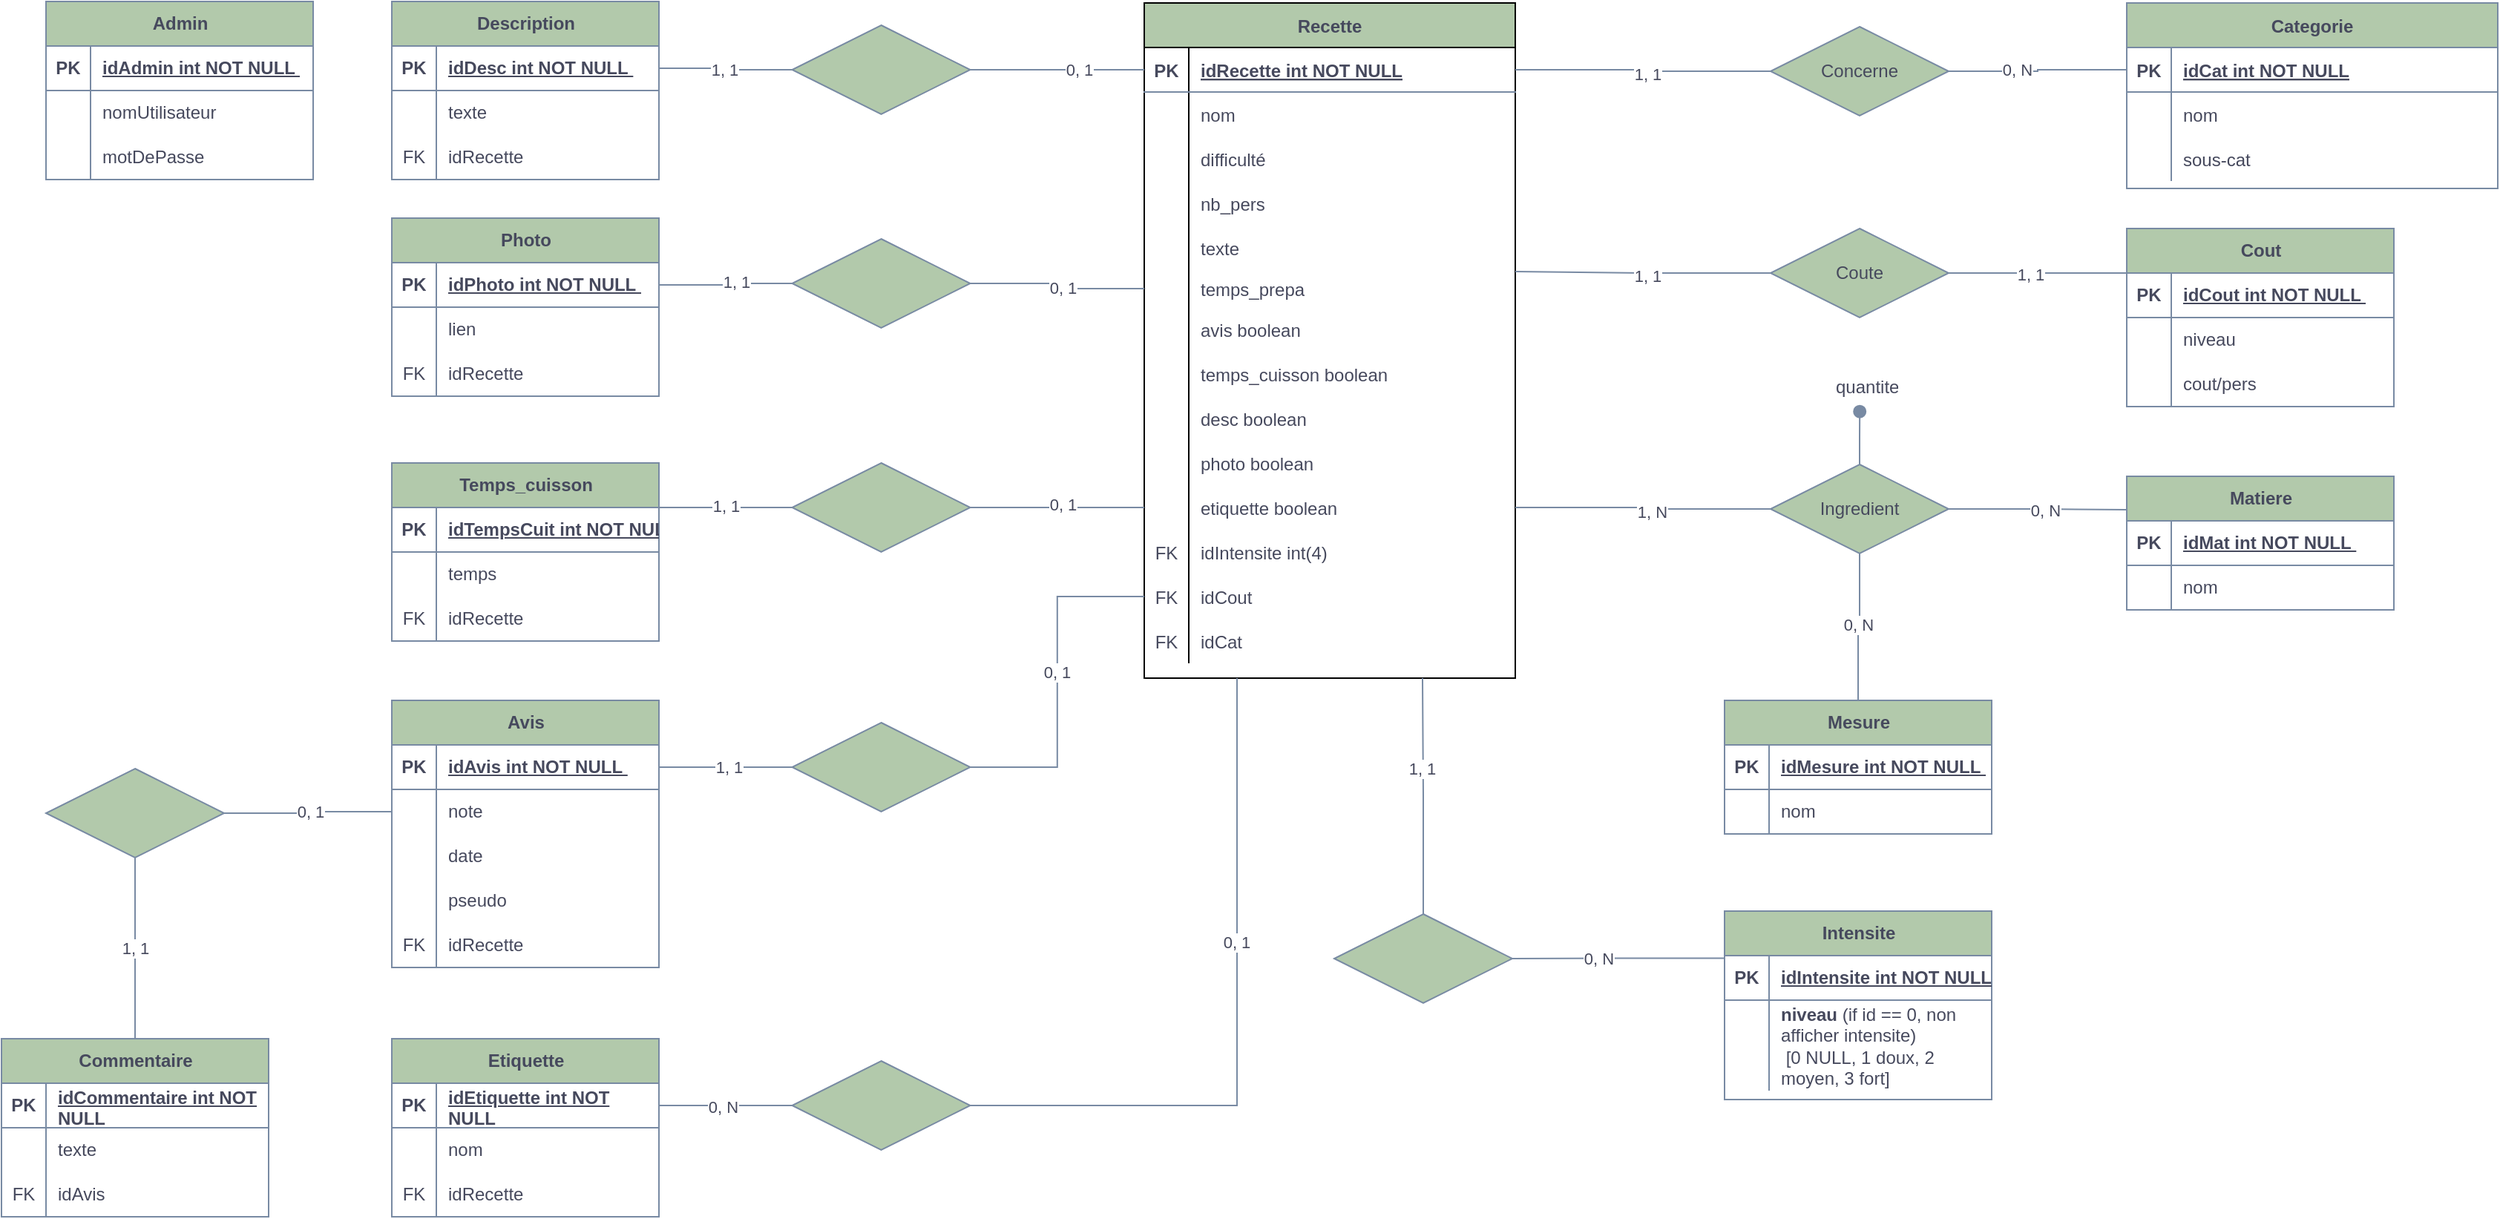 <mxfile version="25.0.1">
  <diagram id="R2lEEEUBdFMjLlhIrx00" name="Page-1">
    <mxGraphModel dx="1834" dy="580" grid="1" gridSize="10" guides="1" tooltips="1" connect="1" arrows="1" fold="1" page="1" pageScale="1" pageWidth="850" pageHeight="1100" background="none" math="0" shadow="0" extFonts="Permanent Marker^https://fonts.googleapis.com/css?family=Permanent+Marker">
      <root>
        <mxCell id="0" />
        <mxCell id="1" parent="0" />
        <mxCell id="bLFJfIPsX66ZwblhGDZm-128" value="" style="rounded=0;orthogonalLoop=1;jettySize=auto;html=1;strokeColor=#788AA3;fontColor=#46495D;fillColor=#B2C9AB;endArrow=none;endFill=0;entryX=1;entryY=0.5;entryDx=0;entryDy=0;edgeStyle=orthogonalEdgeStyle;exitX=0;exitY=0.5;exitDx=0;exitDy=0;" parent="1" source="C-vyLk0tnHw3VtMMgP7b-3" target="bLFJfIPsX66ZwblhGDZm-125" edge="1">
          <mxGeometry relative="1" as="geometry" />
        </mxCell>
        <mxCell id="bLFJfIPsX66ZwblhGDZm-233" value="0, N" style="edgeLabel;html=1;align=center;verticalAlign=middle;resizable=0;points=[];strokeColor=#788AA3;fontColor=#46495D;fillColor=#B2C9AB;" parent="bLFJfIPsX66ZwblhGDZm-128" vertex="1" connectable="0">
          <mxGeometry x="0.25" y="-1" relative="1" as="geometry">
            <mxPoint as="offset" />
          </mxGeometry>
        </mxCell>
        <mxCell id="C-vyLk0tnHw3VtMMgP7b-2" value="Categorie" style="shape=table;startSize=30;container=1;collapsible=1;childLayout=tableLayout;fixedRows=1;rowLines=0;fontStyle=1;align=center;resizeLast=1;labelBackgroundColor=none;fillColor=#B2C9AB;strokeColor=#788AA3;fontColor=#46495D;" parent="1" vertex="1">
          <mxGeometry x="595" y="58" width="250" height="125" as="geometry" />
        </mxCell>
        <mxCell id="C-vyLk0tnHw3VtMMgP7b-3" value="" style="shape=partialRectangle;collapsible=0;dropTarget=0;pointerEvents=0;fillColor=none;points=[[0,0.5],[1,0.5]];portConstraint=eastwest;top=0;left=0;right=0;bottom=1;labelBackgroundColor=none;strokeColor=#788AA3;fontColor=#46495D;" parent="C-vyLk0tnHw3VtMMgP7b-2" vertex="1">
          <mxGeometry y="30" width="250" height="30" as="geometry" />
        </mxCell>
        <mxCell id="C-vyLk0tnHw3VtMMgP7b-4" value="PK" style="shape=partialRectangle;overflow=hidden;connectable=0;fillColor=none;top=0;left=0;bottom=0;right=0;fontStyle=1;labelBackgroundColor=none;strokeColor=#788AA3;fontColor=#46495D;" parent="C-vyLk0tnHw3VtMMgP7b-3" vertex="1">
          <mxGeometry width="30" height="30" as="geometry">
            <mxRectangle width="30" height="30" as="alternateBounds" />
          </mxGeometry>
        </mxCell>
        <mxCell id="C-vyLk0tnHw3VtMMgP7b-5" value="idCat int NOT NULL " style="shape=partialRectangle;overflow=hidden;connectable=0;fillColor=none;top=0;left=0;bottom=0;right=0;align=left;spacingLeft=6;fontStyle=5;labelBackgroundColor=none;strokeColor=#788AA3;fontColor=#46495D;" parent="C-vyLk0tnHw3VtMMgP7b-3" vertex="1">
          <mxGeometry x="30" width="220" height="30" as="geometry">
            <mxRectangle width="220" height="30" as="alternateBounds" />
          </mxGeometry>
        </mxCell>
        <mxCell id="C-vyLk0tnHw3VtMMgP7b-6" value="" style="shape=partialRectangle;collapsible=0;dropTarget=0;pointerEvents=0;fillColor=none;points=[[0,0.5],[1,0.5]];portConstraint=eastwest;top=0;left=0;right=0;bottom=0;labelBackgroundColor=none;strokeColor=#788AA3;fontColor=#46495D;" parent="C-vyLk0tnHw3VtMMgP7b-2" vertex="1">
          <mxGeometry y="60" width="250" height="30" as="geometry" />
        </mxCell>
        <mxCell id="C-vyLk0tnHw3VtMMgP7b-7" value="" style="shape=partialRectangle;overflow=hidden;connectable=0;fillColor=none;top=0;left=0;bottom=0;right=0;labelBackgroundColor=none;strokeColor=#788AA3;fontColor=#46495D;" parent="C-vyLk0tnHw3VtMMgP7b-6" vertex="1">
          <mxGeometry width="30" height="30" as="geometry">
            <mxRectangle width="30" height="30" as="alternateBounds" />
          </mxGeometry>
        </mxCell>
        <mxCell id="C-vyLk0tnHw3VtMMgP7b-8" value="nom" style="shape=partialRectangle;overflow=hidden;connectable=0;fillColor=none;top=0;left=0;bottom=0;right=0;align=left;spacingLeft=6;labelBackgroundColor=none;strokeColor=#788AA3;fontColor=#46495D;" parent="C-vyLk0tnHw3VtMMgP7b-6" vertex="1">
          <mxGeometry x="30" width="220" height="30" as="geometry">
            <mxRectangle width="220" height="30" as="alternateBounds" />
          </mxGeometry>
        </mxCell>
        <mxCell id="C-vyLk0tnHw3VtMMgP7b-9" value="" style="shape=partialRectangle;collapsible=0;dropTarget=0;pointerEvents=0;fillColor=none;points=[[0,0.5],[1,0.5]];portConstraint=eastwest;top=0;left=0;right=0;bottom=0;labelBackgroundColor=none;strokeColor=#788AA3;fontColor=#46495D;" parent="C-vyLk0tnHw3VtMMgP7b-2" vertex="1">
          <mxGeometry y="90" width="250" height="30" as="geometry" />
        </mxCell>
        <mxCell id="C-vyLk0tnHw3VtMMgP7b-10" value="" style="shape=partialRectangle;overflow=hidden;connectable=0;fillColor=none;top=0;left=0;bottom=0;right=0;labelBackgroundColor=none;strokeColor=#788AA3;fontColor=#46495D;" parent="C-vyLk0tnHw3VtMMgP7b-9" vertex="1">
          <mxGeometry width="30" height="30" as="geometry">
            <mxRectangle width="30" height="30" as="alternateBounds" />
          </mxGeometry>
        </mxCell>
        <mxCell id="C-vyLk0tnHw3VtMMgP7b-11" value="sous-cat" style="shape=partialRectangle;overflow=hidden;connectable=0;fillColor=none;top=0;left=0;bottom=0;right=0;align=left;spacingLeft=6;labelBackgroundColor=none;strokeColor=#788AA3;fontColor=#46495D;" parent="C-vyLk0tnHw3VtMMgP7b-9" vertex="1">
          <mxGeometry x="30" width="220" height="30" as="geometry">
            <mxRectangle width="220" height="30" as="alternateBounds" />
          </mxGeometry>
        </mxCell>
        <object label="Recette" id="C-vyLk0tnHw3VtMMgP7b-23">
          <mxCell style="shape=table;startSize=30;container=1;collapsible=1;childLayout=tableLayout;fixedRows=1;rowLines=0;fontStyle=1;align=center;resizeLast=1;labelBackgroundColor=none;fillColor=#B2C9AB;strokeColor=default;fontColor=#46495D;swimlaneFillColor=none;gradientColor=none;perimeterSpacing=0;rounded=0;labelBorderColor=none;" parent="1" vertex="1">
            <mxGeometry x="-67" y="58" width="250" height="455" as="geometry">
              <mxRectangle x="120" y="110" width="80" height="30" as="alternateBounds" />
            </mxGeometry>
          </mxCell>
        </object>
        <mxCell id="C-vyLk0tnHw3VtMMgP7b-24" value="" style="shape=partialRectangle;collapsible=0;dropTarget=0;pointerEvents=0;fillColor=none;points=[[0,0.5],[1,0.5]];portConstraint=eastwest;top=0;left=0;right=0;bottom=1;labelBackgroundColor=none;strokeColor=#788AA3;fontColor=#46495D;" parent="C-vyLk0tnHw3VtMMgP7b-23" vertex="1">
          <mxGeometry y="30" width="250" height="30" as="geometry" />
        </mxCell>
        <mxCell id="C-vyLk0tnHw3VtMMgP7b-25" value="PK" style="shape=partialRectangle;overflow=hidden;connectable=0;fillColor=none;top=0;left=0;bottom=0;right=0;fontStyle=1;labelBackgroundColor=none;strokeColor=#788AA3;fontColor=#46495D;" parent="C-vyLk0tnHw3VtMMgP7b-24" vertex="1">
          <mxGeometry width="30" height="30" as="geometry">
            <mxRectangle width="30" height="30" as="alternateBounds" />
          </mxGeometry>
        </mxCell>
        <mxCell id="C-vyLk0tnHw3VtMMgP7b-26" value="idRecette int NOT NULL " style="shape=partialRectangle;overflow=hidden;connectable=0;fillColor=none;top=0;left=0;bottom=0;right=0;align=left;spacingLeft=6;fontStyle=5;labelBackgroundColor=none;strokeColor=#788AA3;fontColor=#46495D;" parent="C-vyLk0tnHw3VtMMgP7b-24" vertex="1">
          <mxGeometry x="30" width="220" height="30" as="geometry">
            <mxRectangle width="220" height="30" as="alternateBounds" />
          </mxGeometry>
        </mxCell>
        <mxCell id="C-vyLk0tnHw3VtMMgP7b-27" value="" style="shape=partialRectangle;collapsible=0;dropTarget=0;pointerEvents=0;fillColor=none;points=[[0,0.5],[1,0.5]];portConstraint=eastwest;top=0;left=0;right=0;bottom=0;labelBackgroundColor=none;strokeColor=#788AA3;fontColor=#46495D;" parent="C-vyLk0tnHw3VtMMgP7b-23" vertex="1">
          <mxGeometry y="60" width="250" height="30" as="geometry" />
        </mxCell>
        <mxCell id="C-vyLk0tnHw3VtMMgP7b-28" value="" style="shape=partialRectangle;overflow=hidden;connectable=0;fillColor=none;top=0;left=0;bottom=0;right=0;labelBackgroundColor=none;strokeColor=#788AA3;fontColor=#46495D;" parent="C-vyLk0tnHw3VtMMgP7b-27" vertex="1">
          <mxGeometry width="30" height="30" as="geometry">
            <mxRectangle width="30" height="30" as="alternateBounds" />
          </mxGeometry>
        </mxCell>
        <mxCell id="C-vyLk0tnHw3VtMMgP7b-29" value="nom" style="shape=partialRectangle;overflow=hidden;connectable=0;fillColor=none;top=0;left=0;bottom=0;right=0;align=left;spacingLeft=6;labelBackgroundColor=none;strokeColor=#788AA3;fontColor=#46495D;" parent="C-vyLk0tnHw3VtMMgP7b-27" vertex="1">
          <mxGeometry x="30" width="220" height="30" as="geometry">
            <mxRectangle width="220" height="30" as="alternateBounds" />
          </mxGeometry>
        </mxCell>
        <mxCell id="bLFJfIPsX66ZwblhGDZm-319" style="shape=partialRectangle;collapsible=0;dropTarget=0;pointerEvents=0;fillColor=none;points=[[0,0.5],[1,0.5]];portConstraint=eastwest;top=0;left=0;right=0;bottom=0;labelBackgroundColor=none;strokeColor=#788AA3;fontColor=#46495D;" parent="C-vyLk0tnHw3VtMMgP7b-23" vertex="1">
          <mxGeometry y="90" width="250" height="30" as="geometry" />
        </mxCell>
        <mxCell id="bLFJfIPsX66ZwblhGDZm-320" value="" style="shape=partialRectangle;overflow=hidden;connectable=0;fillColor=none;top=0;left=0;bottom=0;right=0;labelBackgroundColor=none;strokeColor=#788AA3;fontColor=#46495D;" parent="bLFJfIPsX66ZwblhGDZm-319" vertex="1">
          <mxGeometry width="30" height="30" as="geometry">
            <mxRectangle width="30" height="30" as="alternateBounds" />
          </mxGeometry>
        </mxCell>
        <mxCell id="bLFJfIPsX66ZwblhGDZm-321" value="difficulté" style="shape=partialRectangle;overflow=hidden;connectable=0;fillColor=none;top=0;left=0;bottom=0;right=0;align=left;spacingLeft=6;labelBackgroundColor=none;strokeColor=#788AA3;fontColor=#46495D;" parent="bLFJfIPsX66ZwblhGDZm-319" vertex="1">
          <mxGeometry x="30" width="220" height="30" as="geometry">
            <mxRectangle width="220" height="30" as="alternateBounds" />
          </mxGeometry>
        </mxCell>
        <mxCell id="bLFJfIPsX66ZwblhGDZm-30" style="shape=partialRectangle;collapsible=0;dropTarget=0;pointerEvents=0;fillColor=none;points=[[0,0.5],[1,0.5]];portConstraint=eastwest;top=0;left=0;right=0;bottom=0;labelBackgroundColor=none;strokeColor=#788AA3;fontColor=#46495D;" parent="C-vyLk0tnHw3VtMMgP7b-23" vertex="1">
          <mxGeometry y="120" width="250" height="30" as="geometry" />
        </mxCell>
        <mxCell id="bLFJfIPsX66ZwblhGDZm-31" style="shape=partialRectangle;overflow=hidden;connectable=0;fillColor=none;top=0;left=0;bottom=0;right=0;labelBackgroundColor=none;strokeColor=#788AA3;fontColor=#46495D;" parent="bLFJfIPsX66ZwblhGDZm-30" vertex="1">
          <mxGeometry width="30" height="30" as="geometry">
            <mxRectangle width="30" height="30" as="alternateBounds" />
          </mxGeometry>
        </mxCell>
        <mxCell id="bLFJfIPsX66ZwblhGDZm-32" value="nb_pers" style="shape=partialRectangle;overflow=hidden;connectable=0;fillColor=none;top=0;left=0;bottom=0;right=0;align=left;spacingLeft=6;labelBackgroundColor=none;strokeColor=#788AA3;fontColor=#46495D;" parent="bLFJfIPsX66ZwblhGDZm-30" vertex="1">
          <mxGeometry x="30" width="220" height="30" as="geometry">
            <mxRectangle width="220" height="30" as="alternateBounds" />
          </mxGeometry>
        </mxCell>
        <mxCell id="bLFJfIPsX66ZwblhGDZm-51" style="shape=partialRectangle;collapsible=0;dropTarget=0;pointerEvents=0;fillColor=none;points=[[0,0.5],[1,0.5]];portConstraint=eastwest;top=0;left=0;right=0;bottom=0;labelBackgroundColor=none;strokeColor=#788AA3;fontColor=#46495D;" parent="C-vyLk0tnHw3VtMMgP7b-23" vertex="1">
          <mxGeometry y="150" width="250" height="30" as="geometry" />
        </mxCell>
        <mxCell id="bLFJfIPsX66ZwblhGDZm-52" style="shape=partialRectangle;overflow=hidden;connectable=0;fillColor=none;top=0;left=0;bottom=0;right=0;labelBackgroundColor=none;strokeColor=#788AA3;fontColor=#46495D;" parent="bLFJfIPsX66ZwblhGDZm-51" vertex="1">
          <mxGeometry width="30" height="30" as="geometry">
            <mxRectangle width="30" height="30" as="alternateBounds" />
          </mxGeometry>
        </mxCell>
        <mxCell id="bLFJfIPsX66ZwblhGDZm-53" value="texte" style="shape=partialRectangle;overflow=hidden;connectable=0;fillColor=none;top=0;left=0;bottom=0;right=0;align=left;spacingLeft=6;labelBackgroundColor=none;strokeColor=#788AA3;fontColor=#46495D;" parent="bLFJfIPsX66ZwblhGDZm-51" vertex="1">
          <mxGeometry x="30" width="220" height="30" as="geometry">
            <mxRectangle width="220" height="30" as="alternateBounds" />
          </mxGeometry>
        </mxCell>
        <mxCell id="bLFJfIPsX66ZwblhGDZm-45" style="shape=partialRectangle;collapsible=0;dropTarget=0;pointerEvents=0;fillColor=none;points=[[0,0.5],[1,0.5]];portConstraint=eastwest;top=0;left=0;right=0;bottom=0;labelBackgroundColor=none;strokeColor=#788AA3;fontColor=#46495D;" parent="C-vyLk0tnHw3VtMMgP7b-23" vertex="1">
          <mxGeometry y="180" width="250" height="25" as="geometry" />
        </mxCell>
        <mxCell id="bLFJfIPsX66ZwblhGDZm-46" style="shape=partialRectangle;overflow=hidden;connectable=0;fillColor=none;top=0;left=0;bottom=0;right=0;labelBackgroundColor=none;strokeColor=#788AA3;fontColor=#46495D;" parent="bLFJfIPsX66ZwblhGDZm-45" vertex="1">
          <mxGeometry width="30" height="25" as="geometry">
            <mxRectangle width="30" height="25" as="alternateBounds" />
          </mxGeometry>
        </mxCell>
        <mxCell id="bLFJfIPsX66ZwblhGDZm-47" value="temps_prepa" style="shape=partialRectangle;overflow=hidden;connectable=0;fillColor=none;top=0;left=0;bottom=0;right=0;align=left;spacingLeft=6;labelBackgroundColor=none;strokeColor=#788AA3;fontColor=#46495D;" parent="bLFJfIPsX66ZwblhGDZm-45" vertex="1">
          <mxGeometry x="30" width="220" height="25" as="geometry">
            <mxRectangle width="220" height="25" as="alternateBounds" />
          </mxGeometry>
        </mxCell>
        <mxCell id="bLFJfIPsX66ZwblhGDZm-322" style="shape=partialRectangle;collapsible=0;dropTarget=0;pointerEvents=0;fillColor=none;points=[[0,0.5],[1,0.5]];portConstraint=eastwest;top=0;left=0;right=0;bottom=0;labelBackgroundColor=none;strokeColor=#788AA3;fontColor=#46495D;" parent="C-vyLk0tnHw3VtMMgP7b-23" vertex="1">
          <mxGeometry y="205" width="250" height="30" as="geometry" />
        </mxCell>
        <mxCell id="bLFJfIPsX66ZwblhGDZm-323" value="" style="shape=partialRectangle;overflow=hidden;connectable=0;fillColor=none;top=0;left=0;bottom=0;right=0;labelBackgroundColor=none;strokeColor=#788AA3;fontColor=#46495D;" parent="bLFJfIPsX66ZwblhGDZm-322" vertex="1">
          <mxGeometry width="30" height="30" as="geometry">
            <mxRectangle width="30" height="30" as="alternateBounds" />
          </mxGeometry>
        </mxCell>
        <mxCell id="bLFJfIPsX66ZwblhGDZm-324" value="avis boolean" style="shape=partialRectangle;overflow=hidden;connectable=0;fillColor=none;top=0;left=0;bottom=0;right=0;align=left;spacingLeft=6;labelBackgroundColor=none;strokeColor=#788AA3;fontColor=#46495D;" parent="bLFJfIPsX66ZwblhGDZm-322" vertex="1">
          <mxGeometry x="30" width="220" height="30" as="geometry">
            <mxRectangle width="220" height="30" as="alternateBounds" />
          </mxGeometry>
        </mxCell>
        <mxCell id="bLFJfIPsX66ZwblhGDZm-132" style="shape=partialRectangle;collapsible=0;dropTarget=0;pointerEvents=0;fillColor=none;points=[[0,0.5],[1,0.5]];portConstraint=eastwest;top=0;left=0;right=0;bottom=0;labelBackgroundColor=none;strokeColor=#788AA3;fontColor=#46495D;" parent="C-vyLk0tnHw3VtMMgP7b-23" vertex="1">
          <mxGeometry y="235" width="250" height="30" as="geometry" />
        </mxCell>
        <mxCell id="bLFJfIPsX66ZwblhGDZm-133" style="shape=partialRectangle;overflow=hidden;connectable=0;fillColor=none;top=0;left=0;bottom=0;right=0;labelBackgroundColor=none;strokeColor=#788AA3;fontColor=#46495D;" parent="bLFJfIPsX66ZwblhGDZm-132" vertex="1">
          <mxGeometry width="30" height="30" as="geometry">
            <mxRectangle width="30" height="30" as="alternateBounds" />
          </mxGeometry>
        </mxCell>
        <mxCell id="bLFJfIPsX66ZwblhGDZm-134" value="temps_cuisson boolean" style="shape=partialRectangle;overflow=hidden;connectable=0;fillColor=none;top=0;left=0;bottom=0;right=0;align=left;spacingLeft=6;labelBackgroundColor=none;strokeColor=#788AA3;fontColor=#46495D;" parent="bLFJfIPsX66ZwblhGDZm-132" vertex="1">
          <mxGeometry x="30" width="220" height="30" as="geometry">
            <mxRectangle width="220" height="30" as="alternateBounds" />
          </mxGeometry>
        </mxCell>
        <mxCell id="bLFJfIPsX66ZwblhGDZm-205" style="shape=partialRectangle;collapsible=0;dropTarget=0;pointerEvents=0;fillColor=none;points=[[0,0.5],[1,0.5]];portConstraint=eastwest;top=0;left=0;right=0;bottom=0;labelBackgroundColor=none;strokeColor=#788AA3;fontColor=#46495D;" parent="C-vyLk0tnHw3VtMMgP7b-23" vertex="1">
          <mxGeometry y="265" width="250" height="30" as="geometry" />
        </mxCell>
        <mxCell id="bLFJfIPsX66ZwblhGDZm-206" style="shape=partialRectangle;overflow=hidden;connectable=0;fillColor=none;top=0;left=0;bottom=0;right=0;labelBackgroundColor=none;strokeColor=#788AA3;fontColor=#46495D;" parent="bLFJfIPsX66ZwblhGDZm-205" vertex="1">
          <mxGeometry width="30" height="30" as="geometry">
            <mxRectangle width="30" height="30" as="alternateBounds" />
          </mxGeometry>
        </mxCell>
        <mxCell id="bLFJfIPsX66ZwblhGDZm-207" value="desc boolean" style="shape=partialRectangle;overflow=hidden;connectable=0;fillColor=none;top=0;left=0;bottom=0;right=0;align=left;spacingLeft=6;labelBackgroundColor=none;strokeColor=#788AA3;fontColor=#46495D;" parent="bLFJfIPsX66ZwblhGDZm-205" vertex="1">
          <mxGeometry x="30" width="220" height="30" as="geometry">
            <mxRectangle width="220" height="30" as="alternateBounds" />
          </mxGeometry>
        </mxCell>
        <mxCell id="bLFJfIPsX66ZwblhGDZm-214" style="shape=partialRectangle;collapsible=0;dropTarget=0;pointerEvents=0;fillColor=none;points=[[0,0.5],[1,0.5]];portConstraint=eastwest;top=0;left=0;right=0;bottom=0;labelBackgroundColor=none;strokeColor=#788AA3;fontColor=#46495D;" parent="C-vyLk0tnHw3VtMMgP7b-23" vertex="1">
          <mxGeometry y="295" width="250" height="30" as="geometry" />
        </mxCell>
        <mxCell id="bLFJfIPsX66ZwblhGDZm-215" style="shape=partialRectangle;overflow=hidden;connectable=0;fillColor=none;top=0;left=0;bottom=0;right=0;labelBackgroundColor=none;strokeColor=#788AA3;fontColor=#46495D;" parent="bLFJfIPsX66ZwblhGDZm-214" vertex="1">
          <mxGeometry width="30" height="30" as="geometry">
            <mxRectangle width="30" height="30" as="alternateBounds" />
          </mxGeometry>
        </mxCell>
        <mxCell id="bLFJfIPsX66ZwblhGDZm-216" value="photo boolean" style="shape=partialRectangle;overflow=hidden;connectable=0;fillColor=none;top=0;left=0;bottom=0;right=0;align=left;spacingLeft=6;labelBackgroundColor=none;strokeColor=#788AA3;fontColor=#46495D;" parent="bLFJfIPsX66ZwblhGDZm-214" vertex="1">
          <mxGeometry x="30" width="220" height="30" as="geometry">
            <mxRectangle width="220" height="30" as="alternateBounds" />
          </mxGeometry>
        </mxCell>
        <mxCell id="bLFJfIPsX66ZwblhGDZm-208" style="shape=partialRectangle;collapsible=0;dropTarget=0;pointerEvents=0;fillColor=none;points=[[0,0.5],[1,0.5]];portConstraint=eastwest;top=0;left=0;right=0;bottom=0;labelBackgroundColor=none;strokeColor=#788AA3;fontColor=#46495D;" parent="C-vyLk0tnHw3VtMMgP7b-23" vertex="1">
          <mxGeometry y="325" width="250" height="30" as="geometry" />
        </mxCell>
        <mxCell id="bLFJfIPsX66ZwblhGDZm-209" style="shape=partialRectangle;overflow=hidden;connectable=0;fillColor=none;top=0;left=0;bottom=0;right=0;labelBackgroundColor=none;strokeColor=#788AA3;fontColor=#46495D;" parent="bLFJfIPsX66ZwblhGDZm-208" vertex="1">
          <mxGeometry width="30" height="30" as="geometry">
            <mxRectangle width="30" height="30" as="alternateBounds" />
          </mxGeometry>
        </mxCell>
        <mxCell id="bLFJfIPsX66ZwblhGDZm-210" value="etiquette boolean" style="shape=partialRectangle;overflow=hidden;connectable=0;fillColor=none;top=0;left=0;bottom=0;right=0;align=left;spacingLeft=6;labelBackgroundColor=none;strokeColor=#788AA3;fontColor=#46495D;" parent="bLFJfIPsX66ZwblhGDZm-208" vertex="1">
          <mxGeometry x="30" width="220" height="30" as="geometry">
            <mxRectangle width="220" height="30" as="alternateBounds" />
          </mxGeometry>
        </mxCell>
        <mxCell id="bLFJfIPsX66ZwblhGDZm-229" style="shape=partialRectangle;collapsible=0;dropTarget=0;pointerEvents=0;fillColor=none;points=[[0,0.5],[1,0.5]];portConstraint=eastwest;top=0;left=0;right=0;bottom=0;labelBackgroundColor=none;strokeColor=#788AA3;fontColor=#46495D;" parent="C-vyLk0tnHw3VtMMgP7b-23" vertex="1">
          <mxGeometry y="355" width="250" height="30" as="geometry" />
        </mxCell>
        <mxCell id="bLFJfIPsX66ZwblhGDZm-230" value="FK" style="shape=partialRectangle;overflow=hidden;connectable=0;fillColor=none;top=0;left=0;bottom=0;right=0;labelBackgroundColor=none;strokeColor=#788AA3;fontColor=#46495D;" parent="bLFJfIPsX66ZwblhGDZm-229" vertex="1">
          <mxGeometry width="30" height="30" as="geometry">
            <mxRectangle width="30" height="30" as="alternateBounds" />
          </mxGeometry>
        </mxCell>
        <mxCell id="bLFJfIPsX66ZwblhGDZm-231" value="idIntensite int(4)" style="shape=partialRectangle;overflow=hidden;connectable=0;fillColor=none;top=0;left=0;bottom=0;right=0;align=left;spacingLeft=6;labelBackgroundColor=none;strokeColor=#788AA3;fontColor=#46495D;" parent="bLFJfIPsX66ZwblhGDZm-229" vertex="1">
          <mxGeometry x="30" width="220" height="30" as="geometry">
            <mxRectangle width="220" height="30" as="alternateBounds" />
          </mxGeometry>
        </mxCell>
        <mxCell id="bLFJfIPsX66ZwblhGDZm-330" style="shape=partialRectangle;collapsible=0;dropTarget=0;pointerEvents=0;fillColor=none;points=[[0,0.5],[1,0.5]];portConstraint=eastwest;top=0;left=0;right=0;bottom=0;labelBackgroundColor=none;strokeColor=#788AA3;fontColor=#46495D;" parent="C-vyLk0tnHw3VtMMgP7b-23" vertex="1">
          <mxGeometry y="385" width="250" height="30" as="geometry" />
        </mxCell>
        <mxCell id="bLFJfIPsX66ZwblhGDZm-331" value="FK" style="shape=partialRectangle;overflow=hidden;connectable=0;fillColor=none;top=0;left=0;bottom=0;right=0;labelBackgroundColor=none;strokeColor=#788AA3;fontColor=#46495D;" parent="bLFJfIPsX66ZwblhGDZm-330" vertex="1">
          <mxGeometry width="30" height="30" as="geometry">
            <mxRectangle width="30" height="30" as="alternateBounds" />
          </mxGeometry>
        </mxCell>
        <mxCell id="bLFJfIPsX66ZwblhGDZm-332" value="idCout" style="shape=partialRectangle;overflow=hidden;connectable=0;fillColor=none;top=0;left=0;bottom=0;right=0;align=left;spacingLeft=6;labelBackgroundColor=none;strokeColor=#788AA3;fontColor=#46495D;" parent="bLFJfIPsX66ZwblhGDZm-330" vertex="1">
          <mxGeometry x="30" width="220" height="30" as="geometry">
            <mxRectangle width="220" height="30" as="alternateBounds" />
          </mxGeometry>
        </mxCell>
        <mxCell id="bLFJfIPsX66ZwblhGDZm-327" style="shape=partialRectangle;collapsible=0;dropTarget=0;pointerEvents=0;fillColor=none;points=[[0,0.5],[1,0.5]];portConstraint=eastwest;top=0;left=0;right=0;bottom=0;labelBackgroundColor=none;strokeColor=#788AA3;fontColor=#46495D;" parent="C-vyLk0tnHw3VtMMgP7b-23" vertex="1">
          <mxGeometry y="415" width="250" height="30" as="geometry" />
        </mxCell>
        <mxCell id="bLFJfIPsX66ZwblhGDZm-328" value="FK" style="shape=partialRectangle;overflow=hidden;connectable=0;fillColor=none;top=0;left=0;bottom=0;right=0;labelBackgroundColor=none;strokeColor=#788AA3;fontColor=#46495D;" parent="bLFJfIPsX66ZwblhGDZm-327" vertex="1">
          <mxGeometry width="30" height="30" as="geometry">
            <mxRectangle width="30" height="30" as="alternateBounds" />
          </mxGeometry>
        </mxCell>
        <mxCell id="bLFJfIPsX66ZwblhGDZm-329" value="idCat" style="shape=partialRectangle;overflow=hidden;connectable=0;fillColor=none;top=0;left=0;bottom=0;right=0;align=left;spacingLeft=6;labelBackgroundColor=none;strokeColor=#788AA3;fontColor=#46495D;" parent="bLFJfIPsX66ZwblhGDZm-327" vertex="1">
          <mxGeometry x="30" width="220" height="30" as="geometry">
            <mxRectangle width="220" height="30" as="alternateBounds" />
          </mxGeometry>
        </mxCell>
        <mxCell id="bLFJfIPsX66ZwblhGDZm-67" value="Avis" style="shape=table;startSize=30;container=1;collapsible=1;childLayout=tableLayout;fixedRows=1;rowLines=0;fontStyle=1;align=center;resizeLast=1;html=1;strokeColor=#788AA3;fontColor=#46495D;fillColor=#B2C9AB;" parent="1" vertex="1">
          <mxGeometry x="-574" y="528" width="180" height="180" as="geometry" />
        </mxCell>
        <mxCell id="bLFJfIPsX66ZwblhGDZm-68" value="" style="shape=tableRow;horizontal=0;startSize=0;swimlaneHead=0;swimlaneBody=0;fillColor=none;collapsible=0;dropTarget=0;points=[[0,0.5],[1,0.5]];portConstraint=eastwest;top=0;left=0;right=0;bottom=1;strokeColor=#788AA3;fontColor=#46495D;" parent="bLFJfIPsX66ZwblhGDZm-67" vertex="1">
          <mxGeometry y="30" width="180" height="30" as="geometry" />
        </mxCell>
        <mxCell id="bLFJfIPsX66ZwblhGDZm-69" value="PK" style="shape=partialRectangle;connectable=0;fillColor=none;top=0;left=0;bottom=0;right=0;fontStyle=1;overflow=hidden;whiteSpace=wrap;html=1;strokeColor=#788AA3;fontColor=#46495D;" parent="bLFJfIPsX66ZwblhGDZm-68" vertex="1">
          <mxGeometry width="30" height="30" as="geometry">
            <mxRectangle width="30" height="30" as="alternateBounds" />
          </mxGeometry>
        </mxCell>
        <mxCell id="bLFJfIPsX66ZwblhGDZm-70" value="&lt;span style=&quot;white-space: nowrap;&quot;&gt;idAvis int NOT NULL&amp;nbsp;&lt;/span&gt;" style="shape=partialRectangle;connectable=0;fillColor=none;top=0;left=0;bottom=0;right=0;align=left;spacingLeft=6;fontStyle=5;overflow=hidden;whiteSpace=wrap;html=1;strokeColor=#788AA3;fontColor=#46495D;" parent="bLFJfIPsX66ZwblhGDZm-68" vertex="1">
          <mxGeometry x="30" width="150" height="30" as="geometry">
            <mxRectangle width="150" height="30" as="alternateBounds" />
          </mxGeometry>
        </mxCell>
        <mxCell id="bLFJfIPsX66ZwblhGDZm-71" value="" style="shape=tableRow;horizontal=0;startSize=0;swimlaneHead=0;swimlaneBody=0;fillColor=none;collapsible=0;dropTarget=0;points=[[0,0.5],[1,0.5]];portConstraint=eastwest;top=0;left=0;right=0;bottom=0;strokeColor=#788AA3;fontColor=#46495D;" parent="bLFJfIPsX66ZwblhGDZm-67" vertex="1">
          <mxGeometry y="60" width="180" height="30" as="geometry" />
        </mxCell>
        <mxCell id="bLFJfIPsX66ZwblhGDZm-72" value="" style="shape=partialRectangle;connectable=0;fillColor=none;top=0;left=0;bottom=0;right=0;editable=1;overflow=hidden;whiteSpace=wrap;html=1;strokeColor=#788AA3;fontColor=#46495D;" parent="bLFJfIPsX66ZwblhGDZm-71" vertex="1">
          <mxGeometry width="30" height="30" as="geometry">
            <mxRectangle width="30" height="30" as="alternateBounds" />
          </mxGeometry>
        </mxCell>
        <mxCell id="bLFJfIPsX66ZwblhGDZm-73" value="note" style="shape=partialRectangle;connectable=0;fillColor=none;top=0;left=0;bottom=0;right=0;align=left;spacingLeft=6;overflow=hidden;whiteSpace=wrap;html=1;strokeColor=#788AA3;fontColor=#46495D;" parent="bLFJfIPsX66ZwblhGDZm-71" vertex="1">
          <mxGeometry x="30" width="150" height="30" as="geometry">
            <mxRectangle width="150" height="30" as="alternateBounds" />
          </mxGeometry>
        </mxCell>
        <mxCell id="bLFJfIPsX66ZwblhGDZm-335" style="shape=tableRow;horizontal=0;startSize=0;swimlaneHead=0;swimlaneBody=0;fillColor=none;collapsible=0;dropTarget=0;points=[[0,0.5],[1,0.5]];portConstraint=eastwest;top=0;left=0;right=0;bottom=0;strokeColor=#788AA3;fontColor=#46495D;" parent="bLFJfIPsX66ZwblhGDZm-67" vertex="1">
          <mxGeometry y="90" width="180" height="30" as="geometry" />
        </mxCell>
        <mxCell id="bLFJfIPsX66ZwblhGDZm-336" style="shape=partialRectangle;connectable=0;fillColor=none;top=0;left=0;bottom=0;right=0;editable=1;overflow=hidden;whiteSpace=wrap;html=1;strokeColor=#788AA3;fontColor=#46495D;" parent="bLFJfIPsX66ZwblhGDZm-335" vertex="1">
          <mxGeometry width="30" height="30" as="geometry">
            <mxRectangle width="30" height="30" as="alternateBounds" />
          </mxGeometry>
        </mxCell>
        <mxCell id="bLFJfIPsX66ZwblhGDZm-337" value="date" style="shape=partialRectangle;connectable=0;fillColor=none;top=0;left=0;bottom=0;right=0;align=left;spacingLeft=6;overflow=hidden;whiteSpace=wrap;html=1;strokeColor=#788AA3;fontColor=#46495D;" parent="bLFJfIPsX66ZwblhGDZm-335" vertex="1">
          <mxGeometry x="30" width="150" height="30" as="geometry">
            <mxRectangle width="150" height="30" as="alternateBounds" />
          </mxGeometry>
        </mxCell>
        <mxCell id="bLFJfIPsX66ZwblhGDZm-338" style="shape=tableRow;horizontal=0;startSize=0;swimlaneHead=0;swimlaneBody=0;fillColor=none;collapsible=0;dropTarget=0;points=[[0,0.5],[1,0.5]];portConstraint=eastwest;top=0;left=0;right=0;bottom=0;strokeColor=#788AA3;fontColor=#46495D;" parent="bLFJfIPsX66ZwblhGDZm-67" vertex="1">
          <mxGeometry y="120" width="180" height="30" as="geometry" />
        </mxCell>
        <mxCell id="bLFJfIPsX66ZwblhGDZm-339" style="shape=partialRectangle;connectable=0;fillColor=none;top=0;left=0;bottom=0;right=0;editable=1;overflow=hidden;whiteSpace=wrap;html=1;strokeColor=#788AA3;fontColor=#46495D;" parent="bLFJfIPsX66ZwblhGDZm-338" vertex="1">
          <mxGeometry width="30" height="30" as="geometry">
            <mxRectangle width="30" height="30" as="alternateBounds" />
          </mxGeometry>
        </mxCell>
        <mxCell id="bLFJfIPsX66ZwblhGDZm-340" value="pseudo" style="shape=partialRectangle;connectable=0;fillColor=none;top=0;left=0;bottom=0;right=0;align=left;spacingLeft=6;overflow=hidden;whiteSpace=wrap;html=1;strokeColor=#788AA3;fontColor=#46495D;" parent="bLFJfIPsX66ZwblhGDZm-338" vertex="1">
          <mxGeometry x="30" width="150" height="30" as="geometry">
            <mxRectangle width="150" height="30" as="alternateBounds" />
          </mxGeometry>
        </mxCell>
        <mxCell id="bLFJfIPsX66ZwblhGDZm-77" value="" style="shape=tableRow;horizontal=0;startSize=0;swimlaneHead=0;swimlaneBody=0;fillColor=none;collapsible=0;dropTarget=0;points=[[0,0.5],[1,0.5]];portConstraint=eastwest;top=0;left=0;right=0;bottom=0;strokeColor=#788AA3;fontColor=#46495D;" parent="bLFJfIPsX66ZwblhGDZm-67" vertex="1">
          <mxGeometry y="150" width="180" height="30" as="geometry" />
        </mxCell>
        <mxCell id="bLFJfIPsX66ZwblhGDZm-78" value="FK" style="shape=partialRectangle;connectable=0;fillColor=none;top=0;left=0;bottom=0;right=0;editable=1;overflow=hidden;whiteSpace=wrap;html=1;strokeColor=#788AA3;fontColor=#46495D;" parent="bLFJfIPsX66ZwblhGDZm-77" vertex="1">
          <mxGeometry width="30" height="30" as="geometry">
            <mxRectangle width="30" height="30" as="alternateBounds" />
          </mxGeometry>
        </mxCell>
        <mxCell id="bLFJfIPsX66ZwblhGDZm-79" value="idRecette" style="shape=partialRectangle;connectable=0;fillColor=none;top=0;left=0;bottom=0;right=0;align=left;spacingLeft=6;overflow=hidden;whiteSpace=wrap;html=1;strokeColor=#788AA3;fontColor=#46495D;" parent="bLFJfIPsX66ZwblhGDZm-77" vertex="1">
          <mxGeometry x="30" width="150" height="30" as="geometry">
            <mxRectangle width="150" height="30" as="alternateBounds" />
          </mxGeometry>
        </mxCell>
        <mxCell id="bLFJfIPsX66ZwblhGDZm-80" value="Cout" style="shape=table;startSize=30;container=1;collapsible=1;childLayout=tableLayout;fixedRows=1;rowLines=0;fontStyle=1;align=center;resizeLast=1;html=1;strokeColor=#788AA3;fontColor=#46495D;fillColor=#B2C9AB;" parent="1" vertex="1">
          <mxGeometry x="595" y="210" width="180" height="120" as="geometry" />
        </mxCell>
        <mxCell id="bLFJfIPsX66ZwblhGDZm-81" value="" style="shape=tableRow;horizontal=0;startSize=0;swimlaneHead=0;swimlaneBody=0;fillColor=none;collapsible=0;dropTarget=0;points=[[0,0.5],[1,0.5]];portConstraint=eastwest;top=0;left=0;right=0;bottom=1;strokeColor=#788AA3;fontColor=#46495D;" parent="bLFJfIPsX66ZwblhGDZm-80" vertex="1">
          <mxGeometry y="30" width="180" height="30" as="geometry" />
        </mxCell>
        <mxCell id="bLFJfIPsX66ZwblhGDZm-82" value="PK" style="shape=partialRectangle;connectable=0;fillColor=none;top=0;left=0;bottom=0;right=0;fontStyle=1;overflow=hidden;whiteSpace=wrap;html=1;strokeColor=#788AA3;fontColor=#46495D;" parent="bLFJfIPsX66ZwblhGDZm-81" vertex="1">
          <mxGeometry width="30" height="30" as="geometry">
            <mxRectangle width="30" height="30" as="alternateBounds" />
          </mxGeometry>
        </mxCell>
        <mxCell id="bLFJfIPsX66ZwblhGDZm-83" value="&lt;span style=&quot;white-space: nowrap;&quot;&gt;idCout int NOT NULL&amp;nbsp;&lt;/span&gt;" style="shape=partialRectangle;connectable=0;fillColor=none;top=0;left=0;bottom=0;right=0;align=left;spacingLeft=6;fontStyle=5;overflow=hidden;whiteSpace=wrap;html=1;strokeColor=#788AA3;fontColor=#46495D;" parent="bLFJfIPsX66ZwblhGDZm-81" vertex="1">
          <mxGeometry x="30" width="150" height="30" as="geometry">
            <mxRectangle width="150" height="30" as="alternateBounds" />
          </mxGeometry>
        </mxCell>
        <mxCell id="bLFJfIPsX66ZwblhGDZm-84" value="" style="shape=tableRow;horizontal=0;startSize=0;swimlaneHead=0;swimlaneBody=0;fillColor=none;collapsible=0;dropTarget=0;points=[[0,0.5],[1,0.5]];portConstraint=eastwest;top=0;left=0;right=0;bottom=0;strokeColor=#788AA3;fontColor=#46495D;" parent="bLFJfIPsX66ZwblhGDZm-80" vertex="1">
          <mxGeometry y="60" width="180" height="30" as="geometry" />
        </mxCell>
        <mxCell id="bLFJfIPsX66ZwblhGDZm-85" value="" style="shape=partialRectangle;connectable=0;fillColor=none;top=0;left=0;bottom=0;right=0;editable=1;overflow=hidden;whiteSpace=wrap;html=1;strokeColor=#788AA3;fontColor=#46495D;" parent="bLFJfIPsX66ZwblhGDZm-84" vertex="1">
          <mxGeometry width="30" height="30" as="geometry">
            <mxRectangle width="30" height="30" as="alternateBounds" />
          </mxGeometry>
        </mxCell>
        <mxCell id="bLFJfIPsX66ZwblhGDZm-86" value="niveau" style="shape=partialRectangle;connectable=0;fillColor=none;top=0;left=0;bottom=0;right=0;align=left;spacingLeft=6;overflow=hidden;whiteSpace=wrap;html=1;strokeColor=#788AA3;fontColor=#46495D;" parent="bLFJfIPsX66ZwblhGDZm-84" vertex="1">
          <mxGeometry x="30" width="150" height="30" as="geometry">
            <mxRectangle width="150" height="30" as="alternateBounds" />
          </mxGeometry>
        </mxCell>
        <mxCell id="bLFJfIPsX66ZwblhGDZm-90" value="" style="shape=tableRow;horizontal=0;startSize=0;swimlaneHead=0;swimlaneBody=0;fillColor=none;collapsible=0;dropTarget=0;points=[[0,0.5],[1,0.5]];portConstraint=eastwest;top=0;left=0;right=0;bottom=0;strokeColor=#788AA3;fontColor=#46495D;" parent="bLFJfIPsX66ZwblhGDZm-80" vertex="1">
          <mxGeometry y="90" width="180" height="30" as="geometry" />
        </mxCell>
        <mxCell id="bLFJfIPsX66ZwblhGDZm-91" value="" style="shape=partialRectangle;connectable=0;fillColor=none;top=0;left=0;bottom=0;right=0;editable=1;overflow=hidden;whiteSpace=wrap;html=1;strokeColor=#788AA3;fontColor=#46495D;" parent="bLFJfIPsX66ZwblhGDZm-90" vertex="1">
          <mxGeometry width="30" height="30" as="geometry">
            <mxRectangle width="30" height="30" as="alternateBounds" />
          </mxGeometry>
        </mxCell>
        <mxCell id="bLFJfIPsX66ZwblhGDZm-92" value="cout/pers" style="shape=partialRectangle;connectable=0;fillColor=none;top=0;left=0;bottom=0;right=0;align=left;spacingLeft=6;overflow=hidden;whiteSpace=wrap;html=1;strokeColor=#788AA3;fontColor=#46495D;" parent="bLFJfIPsX66ZwblhGDZm-90" vertex="1">
          <mxGeometry x="30" width="150" height="30" as="geometry">
            <mxRectangle width="150" height="30" as="alternateBounds" />
          </mxGeometry>
        </mxCell>
        <mxCell id="bLFJfIPsX66ZwblhGDZm-93" value="Intensite" style="shape=table;startSize=30;container=1;collapsible=1;childLayout=tableLayout;fixedRows=1;rowLines=0;fontStyle=1;align=center;resizeLast=1;html=1;strokeColor=#788AA3;fontColor=#46495D;fillColor=#B2C9AB;" parent="1" vertex="1">
          <mxGeometry x="324" y="670" width="180" height="127" as="geometry" />
        </mxCell>
        <mxCell id="bLFJfIPsX66ZwblhGDZm-94" value="" style="shape=tableRow;horizontal=0;startSize=0;swimlaneHead=0;swimlaneBody=0;fillColor=none;collapsible=0;dropTarget=0;points=[[0,0.5],[1,0.5]];portConstraint=eastwest;top=0;left=0;right=0;bottom=1;strokeColor=#788AA3;fontColor=#46495D;perimeterSpacing=1;" parent="bLFJfIPsX66ZwblhGDZm-93" vertex="1">
          <mxGeometry y="30" width="180" height="30" as="geometry" />
        </mxCell>
        <mxCell id="bLFJfIPsX66ZwblhGDZm-95" value="PK" style="shape=partialRectangle;connectable=0;fillColor=none;top=0;left=0;bottom=0;right=0;fontStyle=1;overflow=hidden;whiteSpace=wrap;html=1;strokeColor=#788AA3;fontColor=#46495D;perimeterSpacing=1;" parent="bLFJfIPsX66ZwblhGDZm-94" vertex="1">
          <mxGeometry width="30" height="30" as="geometry">
            <mxRectangle width="30" height="30" as="alternateBounds" />
          </mxGeometry>
        </mxCell>
        <mxCell id="bLFJfIPsX66ZwblhGDZm-96" value="&lt;span style=&quot;white-space: nowrap;&quot;&gt;idIntensite int NOT NULL&amp;nbsp;&lt;/span&gt;" style="shape=partialRectangle;connectable=0;fillColor=none;top=0;left=0;bottom=0;right=0;align=left;spacingLeft=6;fontStyle=5;overflow=hidden;whiteSpace=wrap;html=1;strokeColor=#788AA3;fontColor=#46495D;perimeterSpacing=1;" parent="bLFJfIPsX66ZwblhGDZm-94" vertex="1">
          <mxGeometry x="30" width="150" height="30" as="geometry">
            <mxRectangle width="150" height="30" as="alternateBounds" />
          </mxGeometry>
        </mxCell>
        <mxCell id="bLFJfIPsX66ZwblhGDZm-97" value="" style="shape=tableRow;horizontal=0;startSize=0;swimlaneHead=0;swimlaneBody=0;fillColor=none;collapsible=0;dropTarget=0;points=[[0,0.5],[1,0.5]];portConstraint=eastwest;top=0;left=0;right=0;bottom=0;strokeColor=#788AA3;fontColor=#46495D;perimeterSpacing=1;" parent="bLFJfIPsX66ZwblhGDZm-93" vertex="1">
          <mxGeometry y="60" width="180" height="61" as="geometry" />
        </mxCell>
        <mxCell id="bLFJfIPsX66ZwblhGDZm-98" value="" style="shape=partialRectangle;connectable=0;fillColor=none;top=0;left=0;bottom=0;right=0;editable=1;overflow=hidden;whiteSpace=wrap;html=1;strokeColor=#788AA3;fontColor=#46495D;perimeterSpacing=1;" parent="bLFJfIPsX66ZwblhGDZm-97" vertex="1">
          <mxGeometry width="30" height="61" as="geometry">
            <mxRectangle width="30" height="61" as="alternateBounds" />
          </mxGeometry>
        </mxCell>
        <mxCell id="bLFJfIPsX66ZwblhGDZm-99" value="&lt;b&gt;niveau&lt;/b&gt; (if id == 0, non afficher intensite)&lt;div&gt;&amp;nbsp;[0 NULL, 1 doux, 2 moyen, 3 fort]&lt;/div&gt;" style="shape=partialRectangle;connectable=0;fillColor=none;top=0;left=0;bottom=0;right=0;align=left;spacingLeft=6;overflow=hidden;whiteSpace=wrap;html=1;strokeColor=#788AA3;fontColor=#46495D;perimeterSpacing=1;" parent="bLFJfIPsX66ZwblhGDZm-97" vertex="1">
          <mxGeometry x="30" width="150" height="61" as="geometry">
            <mxRectangle width="150" height="61" as="alternateBounds" />
          </mxGeometry>
        </mxCell>
        <mxCell id="bLFJfIPsX66ZwblhGDZm-106" value="Etiquette" style="shape=table;startSize=30;container=1;collapsible=1;childLayout=tableLayout;fixedRows=1;rowLines=0;fontStyle=1;align=center;resizeLast=1;html=1;strokeColor=#788AA3;fontColor=#46495D;fillColor=#B2C9AB;" parent="1" vertex="1">
          <mxGeometry x="-574" y="756" width="180" height="120" as="geometry" />
        </mxCell>
        <mxCell id="bLFJfIPsX66ZwblhGDZm-107" value="" style="shape=tableRow;horizontal=0;startSize=0;swimlaneHead=0;swimlaneBody=0;fillColor=none;collapsible=0;dropTarget=0;points=[[0,0.5],[1,0.5]];portConstraint=eastwest;top=0;left=0;right=0;bottom=1;strokeColor=#788AA3;fontColor=#46495D;" parent="bLFJfIPsX66ZwblhGDZm-106" vertex="1">
          <mxGeometry y="30" width="180" height="30" as="geometry" />
        </mxCell>
        <mxCell id="bLFJfIPsX66ZwblhGDZm-108" value="PK" style="shape=partialRectangle;connectable=0;fillColor=none;top=0;left=0;bottom=0;right=0;fontStyle=1;overflow=hidden;whiteSpace=wrap;html=1;strokeColor=#788AA3;fontColor=#46495D;" parent="bLFJfIPsX66ZwblhGDZm-107" vertex="1">
          <mxGeometry width="30" height="30" as="geometry">
            <mxRectangle width="30" height="30" as="alternateBounds" />
          </mxGeometry>
        </mxCell>
        <mxCell id="bLFJfIPsX66ZwblhGDZm-109" value="&lt;span style=&quot;text-wrap-mode: nowrap;&quot;&gt;idEtiquette int NOT NULL&amp;nbsp;&lt;/span&gt;" style="shape=partialRectangle;connectable=0;fillColor=none;top=0;left=0;bottom=0;right=0;align=left;spacingLeft=6;fontStyle=5;overflow=hidden;whiteSpace=wrap;html=1;strokeColor=#788AA3;fontColor=#46495D;" parent="bLFJfIPsX66ZwblhGDZm-107" vertex="1">
          <mxGeometry x="30" width="150" height="30" as="geometry">
            <mxRectangle width="150" height="30" as="alternateBounds" />
          </mxGeometry>
        </mxCell>
        <mxCell id="bLFJfIPsX66ZwblhGDZm-110" value="" style="shape=tableRow;horizontal=0;startSize=0;swimlaneHead=0;swimlaneBody=0;fillColor=none;collapsible=0;dropTarget=0;points=[[0,0.5],[1,0.5]];portConstraint=eastwest;top=0;left=0;right=0;bottom=0;strokeColor=#788AA3;fontColor=#46495D;" parent="bLFJfIPsX66ZwblhGDZm-106" vertex="1">
          <mxGeometry y="60" width="180" height="30" as="geometry" />
        </mxCell>
        <mxCell id="bLFJfIPsX66ZwblhGDZm-111" value="" style="shape=partialRectangle;connectable=0;fillColor=none;top=0;left=0;bottom=0;right=0;editable=1;overflow=hidden;whiteSpace=wrap;html=1;strokeColor=#788AA3;fontColor=#46495D;" parent="bLFJfIPsX66ZwblhGDZm-110" vertex="1">
          <mxGeometry width="30" height="30" as="geometry">
            <mxRectangle width="30" height="30" as="alternateBounds" />
          </mxGeometry>
        </mxCell>
        <mxCell id="bLFJfIPsX66ZwblhGDZm-112" value="nom" style="shape=partialRectangle;connectable=0;fillColor=none;top=0;left=0;bottom=0;right=0;align=left;spacingLeft=6;overflow=hidden;whiteSpace=wrap;html=1;strokeColor=#788AA3;fontColor=#46495D;" parent="bLFJfIPsX66ZwblhGDZm-110" vertex="1">
          <mxGeometry x="30" width="150" height="30" as="geometry">
            <mxRectangle width="150" height="30" as="alternateBounds" />
          </mxGeometry>
        </mxCell>
        <mxCell id="bLFJfIPsX66ZwblhGDZm-116" value="" style="shape=tableRow;horizontal=0;startSize=0;swimlaneHead=0;swimlaneBody=0;fillColor=none;collapsible=0;dropTarget=0;points=[[0,0.5],[1,0.5]];portConstraint=eastwest;top=0;left=0;right=0;bottom=0;strokeColor=#788AA3;fontColor=#46495D;" parent="bLFJfIPsX66ZwblhGDZm-106" vertex="1">
          <mxGeometry y="90" width="180" height="30" as="geometry" />
        </mxCell>
        <mxCell id="bLFJfIPsX66ZwblhGDZm-117" value="FK" style="shape=partialRectangle;connectable=0;fillColor=none;top=0;left=0;bottom=0;right=0;editable=1;overflow=hidden;whiteSpace=wrap;html=1;strokeColor=#788AA3;fontColor=#46495D;" parent="bLFJfIPsX66ZwblhGDZm-116" vertex="1">
          <mxGeometry width="30" height="30" as="geometry">
            <mxRectangle width="30" height="30" as="alternateBounds" />
          </mxGeometry>
        </mxCell>
        <mxCell id="bLFJfIPsX66ZwblhGDZm-118" value="idRecette" style="shape=partialRectangle;connectable=0;fillColor=none;top=0;left=0;bottom=0;right=0;align=left;spacingLeft=6;overflow=hidden;whiteSpace=wrap;html=1;strokeColor=#788AA3;fontColor=#46495D;" parent="bLFJfIPsX66ZwblhGDZm-116" vertex="1">
          <mxGeometry x="30" width="150" height="30" as="geometry">
            <mxRectangle width="150" height="30" as="alternateBounds" />
          </mxGeometry>
        </mxCell>
        <mxCell id="bLFJfIPsX66ZwblhGDZm-127" value="" style="edgeStyle=orthogonalEdgeStyle;rounded=0;orthogonalLoop=1;jettySize=auto;html=1;strokeColor=#788AA3;fontColor=#46495D;fillColor=#B2C9AB;startArrow=none;startFill=0;endArrow=none;endFill=0;entryX=1;entryY=0.5;entryDx=0;entryDy=0;" parent="1" source="bLFJfIPsX66ZwblhGDZm-125" target="C-vyLk0tnHw3VtMMgP7b-24" edge="1">
          <mxGeometry relative="1" as="geometry" />
        </mxCell>
        <mxCell id="bLFJfIPsX66ZwblhGDZm-232" value="1, 1" style="edgeLabel;html=1;align=center;verticalAlign=middle;resizable=0;points=[];strokeColor=#788AA3;fontColor=#46495D;fillColor=#B2C9AB;" parent="bLFJfIPsX66ZwblhGDZm-127" vertex="1" connectable="0">
          <mxGeometry x="-0.035" y="2" relative="1" as="geometry">
            <mxPoint as="offset" />
          </mxGeometry>
        </mxCell>
        <mxCell id="bLFJfIPsX66ZwblhGDZm-125" value="Concerne" style="shape=rhombus;perimeter=rhombusPerimeter;whiteSpace=wrap;html=1;align=center;strokeColor=#788AA3;fontColor=#46495D;fillColor=#B2C9AB;" parent="1" vertex="1">
          <mxGeometry x="355" y="74" width="120" height="60" as="geometry" />
        </mxCell>
        <mxCell id="bLFJfIPsX66ZwblhGDZm-152" value="Description" style="shape=table;startSize=30;container=1;collapsible=1;childLayout=tableLayout;fixedRows=1;rowLines=0;fontStyle=1;align=center;resizeLast=1;html=1;strokeColor=#788AA3;fontColor=#46495D;fillColor=#B2C9AB;" parent="1" vertex="1">
          <mxGeometry x="-574" y="57" width="180" height="120" as="geometry" />
        </mxCell>
        <mxCell id="bLFJfIPsX66ZwblhGDZm-153" value="" style="shape=tableRow;horizontal=0;startSize=0;swimlaneHead=0;swimlaneBody=0;fillColor=none;collapsible=0;dropTarget=0;points=[[0,0.5],[1,0.5]];portConstraint=eastwest;top=0;left=0;right=0;bottom=1;strokeColor=#788AA3;fontColor=#46495D;" parent="bLFJfIPsX66ZwblhGDZm-152" vertex="1">
          <mxGeometry y="30" width="180" height="30" as="geometry" />
        </mxCell>
        <mxCell id="bLFJfIPsX66ZwblhGDZm-154" value="PK" style="shape=partialRectangle;connectable=0;fillColor=none;top=0;left=0;bottom=0;right=0;fontStyle=1;overflow=hidden;whiteSpace=wrap;html=1;strokeColor=#788AA3;fontColor=#46495D;" parent="bLFJfIPsX66ZwblhGDZm-153" vertex="1">
          <mxGeometry width="30" height="30" as="geometry">
            <mxRectangle width="30" height="30" as="alternateBounds" />
          </mxGeometry>
        </mxCell>
        <mxCell id="bLFJfIPsX66ZwblhGDZm-155" value="&lt;span style=&quot;white-space: nowrap;&quot;&gt;idDesc int NOT NULL&amp;nbsp;&lt;/span&gt;" style="shape=partialRectangle;connectable=0;fillColor=none;top=0;left=0;bottom=0;right=0;align=left;spacingLeft=6;fontStyle=5;overflow=hidden;whiteSpace=wrap;html=1;strokeColor=#788AA3;fontColor=#46495D;" parent="bLFJfIPsX66ZwblhGDZm-153" vertex="1">
          <mxGeometry x="30" width="150" height="30" as="geometry">
            <mxRectangle width="150" height="30" as="alternateBounds" />
          </mxGeometry>
        </mxCell>
        <mxCell id="bLFJfIPsX66ZwblhGDZm-156" value="" style="shape=tableRow;horizontal=0;startSize=0;swimlaneHead=0;swimlaneBody=0;fillColor=none;collapsible=0;dropTarget=0;points=[[0,0.5],[1,0.5]];portConstraint=eastwest;top=0;left=0;right=0;bottom=0;strokeColor=#788AA3;fontColor=#46495D;perimeterSpacing=0;swimlaneLine=1;" parent="bLFJfIPsX66ZwblhGDZm-152" vertex="1">
          <mxGeometry y="60" width="180" height="30" as="geometry" />
        </mxCell>
        <mxCell id="bLFJfIPsX66ZwblhGDZm-157" value="" style="shape=partialRectangle;connectable=0;fillColor=none;top=0;left=0;bottom=0;right=0;editable=1;overflow=hidden;whiteSpace=wrap;html=1;strokeColor=#788AA3;fontColor=#46495D;" parent="bLFJfIPsX66ZwblhGDZm-156" vertex="1">
          <mxGeometry width="30" height="30" as="geometry">
            <mxRectangle width="30" height="30" as="alternateBounds" />
          </mxGeometry>
        </mxCell>
        <mxCell id="bLFJfIPsX66ZwblhGDZm-158" value="texte" style="shape=partialRectangle;connectable=0;fillColor=none;top=0;left=0;bottom=0;right=0;align=left;spacingLeft=6;overflow=hidden;whiteSpace=wrap;html=1;strokeColor=#788AA3;fontColor=#46495D;" parent="bLFJfIPsX66ZwblhGDZm-156" vertex="1">
          <mxGeometry x="30" width="150" height="30" as="geometry">
            <mxRectangle width="150" height="30" as="alternateBounds" />
          </mxGeometry>
        </mxCell>
        <mxCell id="bLFJfIPsX66ZwblhGDZm-217" style="shape=tableRow;horizontal=0;startSize=0;swimlaneHead=0;swimlaneBody=0;fillColor=none;collapsible=0;dropTarget=0;points=[[0,0.5],[1,0.5]];portConstraint=eastwest;top=0;left=0;right=0;bottom=0;strokeColor=#788AA3;fontColor=#46495D;" parent="bLFJfIPsX66ZwblhGDZm-152" vertex="1">
          <mxGeometry y="90" width="180" height="30" as="geometry" />
        </mxCell>
        <mxCell id="bLFJfIPsX66ZwblhGDZm-218" value="FK" style="shape=partialRectangle;connectable=0;fillColor=none;top=0;left=0;bottom=0;right=0;editable=1;overflow=hidden;whiteSpace=wrap;html=1;strokeColor=#788AA3;fontColor=#46495D;" parent="bLFJfIPsX66ZwblhGDZm-217" vertex="1">
          <mxGeometry width="30" height="30" as="geometry">
            <mxRectangle width="30" height="30" as="alternateBounds" />
          </mxGeometry>
        </mxCell>
        <mxCell id="bLFJfIPsX66ZwblhGDZm-219" value="idRecette" style="shape=partialRectangle;connectable=0;fillColor=none;top=0;left=0;bottom=0;right=0;align=left;spacingLeft=6;overflow=hidden;whiteSpace=wrap;html=1;strokeColor=#788AA3;fontColor=#46495D;" parent="bLFJfIPsX66ZwblhGDZm-217" vertex="1">
          <mxGeometry x="30" width="150" height="30" as="geometry">
            <mxRectangle width="150" height="30" as="alternateBounds" />
          </mxGeometry>
        </mxCell>
        <mxCell id="bLFJfIPsX66ZwblhGDZm-166" value="Photo" style="shape=table;startSize=30;container=1;collapsible=1;childLayout=tableLayout;fixedRows=1;rowLines=0;fontStyle=1;align=center;resizeLast=1;html=1;strokeColor=#788AA3;fontColor=#46495D;fillColor=#B2C9AB;" parent="1" vertex="1">
          <mxGeometry x="-574" y="203" width="180" height="120" as="geometry" />
        </mxCell>
        <mxCell id="bLFJfIPsX66ZwblhGDZm-167" value="" style="shape=tableRow;horizontal=0;startSize=0;swimlaneHead=0;swimlaneBody=0;fillColor=none;collapsible=0;dropTarget=0;points=[[0,0.5],[1,0.5]];portConstraint=eastwest;top=0;left=0;right=0;bottom=1;strokeColor=#788AA3;fontColor=#46495D;" parent="bLFJfIPsX66ZwblhGDZm-166" vertex="1">
          <mxGeometry y="30" width="180" height="30" as="geometry" />
        </mxCell>
        <mxCell id="bLFJfIPsX66ZwblhGDZm-168" value="PK" style="shape=partialRectangle;connectable=0;fillColor=none;top=0;left=0;bottom=0;right=0;fontStyle=1;overflow=hidden;whiteSpace=wrap;html=1;strokeColor=#788AA3;fontColor=#46495D;" parent="bLFJfIPsX66ZwblhGDZm-167" vertex="1">
          <mxGeometry width="30" height="30" as="geometry">
            <mxRectangle width="30" height="30" as="alternateBounds" />
          </mxGeometry>
        </mxCell>
        <mxCell id="bLFJfIPsX66ZwblhGDZm-169" value="&lt;span style=&quot;white-space: nowrap;&quot;&gt;idPhoto int NOT NULL&amp;nbsp;&lt;/span&gt;" style="shape=partialRectangle;connectable=0;fillColor=none;top=0;left=0;bottom=0;right=0;align=left;spacingLeft=6;fontStyle=5;overflow=hidden;whiteSpace=wrap;html=1;strokeColor=#788AA3;fontColor=#46495D;" parent="bLFJfIPsX66ZwblhGDZm-167" vertex="1">
          <mxGeometry x="30" width="150" height="30" as="geometry">
            <mxRectangle width="150" height="30" as="alternateBounds" />
          </mxGeometry>
        </mxCell>
        <mxCell id="bLFJfIPsX66ZwblhGDZm-170" value="" style="shape=tableRow;horizontal=0;startSize=0;swimlaneHead=0;swimlaneBody=0;fillColor=none;collapsible=0;dropTarget=0;points=[[0,0.5],[1,0.5]];portConstraint=eastwest;top=0;left=0;right=0;bottom=0;strokeColor=#788AA3;fontColor=#46495D;" parent="bLFJfIPsX66ZwblhGDZm-166" vertex="1">
          <mxGeometry y="60" width="180" height="30" as="geometry" />
        </mxCell>
        <mxCell id="bLFJfIPsX66ZwblhGDZm-171" value="" style="shape=partialRectangle;connectable=0;fillColor=none;top=0;left=0;bottom=0;right=0;editable=1;overflow=hidden;whiteSpace=wrap;html=1;strokeColor=#788AA3;fontColor=#46495D;" parent="bLFJfIPsX66ZwblhGDZm-170" vertex="1">
          <mxGeometry width="30" height="30" as="geometry">
            <mxRectangle width="30" height="30" as="alternateBounds" />
          </mxGeometry>
        </mxCell>
        <mxCell id="bLFJfIPsX66ZwblhGDZm-172" value="lien" style="shape=partialRectangle;connectable=0;fillColor=none;top=0;left=0;bottom=0;right=0;align=left;spacingLeft=6;overflow=hidden;whiteSpace=wrap;html=1;strokeColor=#788AA3;fontColor=#46495D;" parent="bLFJfIPsX66ZwblhGDZm-170" vertex="1">
          <mxGeometry x="30" width="150" height="30" as="geometry">
            <mxRectangle width="150" height="30" as="alternateBounds" />
          </mxGeometry>
        </mxCell>
        <mxCell id="bLFJfIPsX66ZwblhGDZm-220" style="shape=tableRow;horizontal=0;startSize=0;swimlaneHead=0;swimlaneBody=0;fillColor=none;collapsible=0;dropTarget=0;points=[[0,0.5],[1,0.5]];portConstraint=eastwest;top=0;left=0;right=0;bottom=0;strokeColor=#788AA3;fontColor=#46495D;" parent="bLFJfIPsX66ZwblhGDZm-166" vertex="1">
          <mxGeometry y="90" width="180" height="30" as="geometry" />
        </mxCell>
        <mxCell id="bLFJfIPsX66ZwblhGDZm-221" value="FK" style="shape=partialRectangle;connectable=0;fillColor=none;top=0;left=0;bottom=0;right=0;editable=1;overflow=hidden;whiteSpace=wrap;html=1;strokeColor=#788AA3;fontColor=#46495D;" parent="bLFJfIPsX66ZwblhGDZm-220" vertex="1">
          <mxGeometry width="30" height="30" as="geometry">
            <mxRectangle width="30" height="30" as="alternateBounds" />
          </mxGeometry>
        </mxCell>
        <mxCell id="bLFJfIPsX66ZwblhGDZm-222" value="idRecette" style="shape=partialRectangle;connectable=0;fillColor=none;top=0;left=0;bottom=0;right=0;align=left;spacingLeft=6;overflow=hidden;whiteSpace=wrap;html=1;strokeColor=#788AA3;fontColor=#46495D;" parent="bLFJfIPsX66ZwblhGDZm-220" vertex="1">
          <mxGeometry x="30" width="150" height="30" as="geometry">
            <mxRectangle width="150" height="30" as="alternateBounds" />
          </mxGeometry>
        </mxCell>
        <mxCell id="bLFJfIPsX66ZwblhGDZm-180" value="Temps_cuisson" style="shape=table;startSize=30;container=1;collapsible=1;childLayout=tableLayout;fixedRows=1;rowLines=0;fontStyle=1;align=center;resizeLast=1;html=1;strokeColor=#788AA3;fontColor=#46495D;fillColor=#B2C9AB;" parent="1" vertex="1">
          <mxGeometry x="-574" y="368" width="180" height="120" as="geometry" />
        </mxCell>
        <mxCell id="bLFJfIPsX66ZwblhGDZm-181" value="" style="shape=tableRow;horizontal=0;startSize=0;swimlaneHead=0;swimlaneBody=0;fillColor=none;collapsible=0;dropTarget=0;points=[[0,0.5],[1,0.5]];portConstraint=eastwest;top=0;left=0;right=0;bottom=1;strokeColor=#788AA3;fontColor=#46495D;" parent="bLFJfIPsX66ZwblhGDZm-180" vertex="1">
          <mxGeometry y="30" width="180" height="30" as="geometry" />
        </mxCell>
        <mxCell id="bLFJfIPsX66ZwblhGDZm-182" value="PK" style="shape=partialRectangle;connectable=0;fillColor=none;top=0;left=0;bottom=0;right=0;fontStyle=1;overflow=hidden;whiteSpace=wrap;html=1;strokeColor=#788AA3;fontColor=#46495D;" parent="bLFJfIPsX66ZwblhGDZm-181" vertex="1">
          <mxGeometry width="30" height="30" as="geometry">
            <mxRectangle width="30" height="30" as="alternateBounds" />
          </mxGeometry>
        </mxCell>
        <mxCell id="bLFJfIPsX66ZwblhGDZm-183" value="&lt;span style=&quot;white-space: nowrap;&quot;&gt;idTempsCuit int NOT NULL&amp;nbsp;&lt;/span&gt;" style="shape=partialRectangle;connectable=0;fillColor=none;top=0;left=0;bottom=0;right=0;align=left;spacingLeft=6;fontStyle=5;overflow=hidden;whiteSpace=wrap;html=1;strokeColor=#788AA3;fontColor=#46495D;" parent="bLFJfIPsX66ZwblhGDZm-181" vertex="1">
          <mxGeometry x="30" width="150" height="30" as="geometry">
            <mxRectangle width="150" height="30" as="alternateBounds" />
          </mxGeometry>
        </mxCell>
        <mxCell id="bLFJfIPsX66ZwblhGDZm-184" value="" style="shape=tableRow;horizontal=0;startSize=0;swimlaneHead=0;swimlaneBody=0;fillColor=none;collapsible=0;dropTarget=0;points=[[0,0.5],[1,0.5]];portConstraint=eastwest;top=0;left=0;right=0;bottom=0;strokeColor=#788AA3;fontColor=#46495D;" parent="bLFJfIPsX66ZwblhGDZm-180" vertex="1">
          <mxGeometry y="60" width="180" height="30" as="geometry" />
        </mxCell>
        <mxCell id="bLFJfIPsX66ZwblhGDZm-185" value="" style="shape=partialRectangle;connectable=0;fillColor=none;top=0;left=0;bottom=0;right=0;editable=1;overflow=hidden;whiteSpace=wrap;html=1;strokeColor=#788AA3;fontColor=#46495D;" parent="bLFJfIPsX66ZwblhGDZm-184" vertex="1">
          <mxGeometry width="30" height="30" as="geometry">
            <mxRectangle width="30" height="30" as="alternateBounds" />
          </mxGeometry>
        </mxCell>
        <mxCell id="bLFJfIPsX66ZwblhGDZm-186" value="temps" style="shape=partialRectangle;connectable=0;fillColor=none;top=0;left=0;bottom=0;right=0;align=left;spacingLeft=6;overflow=hidden;whiteSpace=wrap;html=1;strokeColor=#788AA3;fontColor=#46495D;" parent="bLFJfIPsX66ZwblhGDZm-184" vertex="1">
          <mxGeometry x="30" width="150" height="30" as="geometry">
            <mxRectangle width="150" height="30" as="alternateBounds" />
          </mxGeometry>
        </mxCell>
        <mxCell id="bLFJfIPsX66ZwblhGDZm-223" style="shape=tableRow;horizontal=0;startSize=0;swimlaneHead=0;swimlaneBody=0;fillColor=none;collapsible=0;dropTarget=0;points=[[0,0.5],[1,0.5]];portConstraint=eastwest;top=0;left=0;right=0;bottom=0;strokeColor=#788AA3;fontColor=#46495D;" parent="bLFJfIPsX66ZwblhGDZm-180" vertex="1">
          <mxGeometry y="90" width="180" height="30" as="geometry" />
        </mxCell>
        <mxCell id="bLFJfIPsX66ZwblhGDZm-224" value="FK" style="shape=partialRectangle;connectable=0;fillColor=none;top=0;left=0;bottom=0;right=0;editable=1;overflow=hidden;whiteSpace=wrap;html=1;strokeColor=#788AA3;fontColor=#46495D;" parent="bLFJfIPsX66ZwblhGDZm-223" vertex="1">
          <mxGeometry width="30" height="30" as="geometry">
            <mxRectangle width="30" height="30" as="alternateBounds" />
          </mxGeometry>
        </mxCell>
        <mxCell id="bLFJfIPsX66ZwblhGDZm-225" value="idRecette" style="shape=partialRectangle;connectable=0;fillColor=none;top=0;left=0;bottom=0;right=0;align=left;spacingLeft=6;overflow=hidden;whiteSpace=wrap;html=1;strokeColor=#788AA3;fontColor=#46495D;" parent="bLFJfIPsX66ZwblhGDZm-223" vertex="1">
          <mxGeometry x="30" width="150" height="30" as="geometry">
            <mxRectangle width="150" height="30" as="alternateBounds" />
          </mxGeometry>
        </mxCell>
        <mxCell id="bLFJfIPsX66ZwblhGDZm-237" value="" style="shape=rhombus;perimeter=rhombusPerimeter;whiteSpace=wrap;html=1;align=center;strokeColor=#788AA3;fontColor=#46495D;fillColor=#B2C9AB;" parent="1" vertex="1">
          <mxGeometry x="-304.25" y="771" width="120" height="60" as="geometry" />
        </mxCell>
        <mxCell id="bLFJfIPsX66ZwblhGDZm-238" value="" style="edgeStyle=orthogonalEdgeStyle;elbow=horizontal;endArrow=none;html=1;rounded=0;endSize=8;startSize=8;strokeColor=#788AA3;fontColor=#46495D;fillColor=#B2C9AB;endFill=0;entryX=0.25;entryY=1;entryDx=0;entryDy=0;exitX=1;exitY=0.5;exitDx=0;exitDy=0;" parent="1" source="bLFJfIPsX66ZwblhGDZm-237" target="C-vyLk0tnHw3VtMMgP7b-23" edge="1">
          <mxGeometry width="50" height="50" relative="1" as="geometry">
            <mxPoint x="75" y="593" as="sourcePoint" />
            <mxPoint x="55" y="593" as="targetPoint" />
          </mxGeometry>
        </mxCell>
        <mxCell id="bLFJfIPsX66ZwblhGDZm-240" value="0, 1" style="edgeLabel;html=1;align=center;verticalAlign=middle;resizable=0;points=[];strokeColor=#788AA3;fontColor=#46495D;fillColor=#B2C9AB;" parent="bLFJfIPsX66ZwblhGDZm-238" vertex="1" connectable="0">
          <mxGeometry x="0.245" y="1" relative="1" as="geometry">
            <mxPoint y="1" as="offset" />
          </mxGeometry>
        </mxCell>
        <mxCell id="bLFJfIPsX66ZwblhGDZm-239" value="" style="edgeStyle=orthogonalEdgeStyle;elbow=horizontal;endArrow=none;html=1;rounded=0;endSize=8;startSize=8;strokeColor=#788AA3;fontColor=#46495D;fillColor=#B2C9AB;endFill=0;entryX=0;entryY=0.5;entryDx=0;entryDy=0;exitX=1;exitY=0.5;exitDx=0;exitDy=0;" parent="1" source="bLFJfIPsX66ZwblhGDZm-107" target="bLFJfIPsX66ZwblhGDZm-237" edge="1">
          <mxGeometry width="50" height="50" relative="1" as="geometry">
            <mxPoint x="-154.25" y="911" as="sourcePoint" />
            <mxPoint x="-106.25" y="816" as="targetPoint" />
          </mxGeometry>
        </mxCell>
        <mxCell id="bLFJfIPsX66ZwblhGDZm-308" value="0, N" style="edgeLabel;html=1;align=center;verticalAlign=middle;resizable=0;points=[];strokeColor=#788AA3;fontColor=#46495D;fillColor=#B2C9AB;" parent="bLFJfIPsX66ZwblhGDZm-239" vertex="1" connectable="0">
          <mxGeometry x="-0.053" y="-1" relative="1" as="geometry">
            <mxPoint as="offset" />
          </mxGeometry>
        </mxCell>
        <mxCell id="bLFJfIPsX66ZwblhGDZm-256" value="" style="shape=rhombus;perimeter=rhombusPerimeter;whiteSpace=wrap;html=1;align=center;strokeColor=#788AA3;fontColor=#46495D;fillColor=#B2C9AB;" parent="1" vertex="1">
          <mxGeometry x="-304.25" y="73" width="120" height="60" as="geometry" />
        </mxCell>
        <mxCell id="bLFJfIPsX66ZwblhGDZm-257" value="" style="edgeStyle=orthogonalEdgeStyle;elbow=horizontal;endArrow=none;html=1;rounded=0;endSize=8;startSize=8;strokeColor=#788AA3;fontColor=#46495D;fillColor=#B2C9AB;endFill=0;entryX=0;entryY=0.5;entryDx=0;entryDy=0;exitX=1;exitY=0.5;exitDx=0;exitDy=0;" parent="1" source="bLFJfIPsX66ZwblhGDZm-256" target="C-vyLk0tnHw3VtMMgP7b-24" edge="1">
          <mxGeometry width="50" height="50" relative="1" as="geometry">
            <mxPoint x="-185" y="108" as="sourcePoint" />
            <mxPoint x="-137" y="23" as="targetPoint" />
          </mxGeometry>
        </mxCell>
        <mxCell id="bLFJfIPsX66ZwblhGDZm-258" value="0, 1" style="edgeLabel;html=1;align=center;verticalAlign=middle;resizable=0;points=[];strokeColor=#788AA3;fontColor=#46495D;fillColor=#B2C9AB;" parent="bLFJfIPsX66ZwblhGDZm-257" vertex="1" connectable="0">
          <mxGeometry x="0.245" y="1" relative="1" as="geometry">
            <mxPoint y="1" as="offset" />
          </mxGeometry>
        </mxCell>
        <mxCell id="bLFJfIPsX66ZwblhGDZm-261" value="" style="edgeStyle=orthogonalEdgeStyle;elbow=horizontal;endArrow=none;html=1;rounded=0;endSize=8;startSize=8;strokeColor=#788AA3;fontColor=#46495D;fillColor=#B2C9AB;endFill=0;entryX=0;entryY=0.5;entryDx=0;entryDy=0;exitX=1;exitY=0.5;exitDx=0;exitDy=0;" parent="1" source="bLFJfIPsX66ZwblhGDZm-153" target="bLFJfIPsX66ZwblhGDZm-256" edge="1">
          <mxGeometry width="50" height="50" relative="1" as="geometry">
            <mxPoint x="-239" y="412" as="sourcePoint" />
            <mxPoint y="672" as="targetPoint" />
          </mxGeometry>
        </mxCell>
        <mxCell id="bLFJfIPsX66ZwblhGDZm-314" value="1, 1" style="edgeLabel;html=1;align=center;verticalAlign=middle;resizable=0;points=[];strokeColor=#788AA3;fontColor=#46495D;fillColor=#B2C9AB;" parent="bLFJfIPsX66ZwblhGDZm-261" vertex="1" connectable="0">
          <mxGeometry x="0.012" y="-1" relative="1" as="geometry">
            <mxPoint x="-1" y="-1" as="offset" />
          </mxGeometry>
        </mxCell>
        <mxCell id="bLFJfIPsX66ZwblhGDZm-262" value="" style="shape=rhombus;perimeter=rhombusPerimeter;whiteSpace=wrap;html=1;align=center;strokeColor=#788AA3;fontColor=#46495D;fillColor=#B2C9AB;" parent="1" vertex="1">
          <mxGeometry x="-304.25" y="217" width="120" height="60" as="geometry" />
        </mxCell>
        <mxCell id="bLFJfIPsX66ZwblhGDZm-263" value="" style="edgeStyle=orthogonalEdgeStyle;elbow=horizontal;endArrow=none;html=1;rounded=0;endSize=8;startSize=8;strokeColor=#788AA3;fontColor=#46495D;fillColor=#B2C9AB;endFill=0;entryX=0;entryY=0.5;entryDx=0;entryDy=0;exitX=1;exitY=0.5;exitDx=0;exitDy=0;" parent="1" source="bLFJfIPsX66ZwblhGDZm-262" target="bLFJfIPsX66ZwblhGDZm-45" edge="1">
          <mxGeometry width="50" height="50" relative="1" as="geometry">
            <mxPoint x="-190" y="253" as="sourcePoint" />
            <mxPoint x="-70" y="298" as="targetPoint" />
          </mxGeometry>
        </mxCell>
        <mxCell id="bLFJfIPsX66ZwblhGDZm-264" value="0, 1" style="edgeLabel;html=1;align=center;verticalAlign=middle;resizable=0;points=[];strokeColor=#788AA3;fontColor=#46495D;fillColor=#B2C9AB;" parent="bLFJfIPsX66ZwblhGDZm-263" vertex="1" connectable="0">
          <mxGeometry x="0.245" y="1" relative="1" as="geometry">
            <mxPoint x="-10" as="offset" />
          </mxGeometry>
        </mxCell>
        <mxCell id="bLFJfIPsX66ZwblhGDZm-265" value="" style="edgeStyle=orthogonalEdgeStyle;elbow=horizontal;endArrow=none;html=1;rounded=0;endSize=8;startSize=8;strokeColor=#788AA3;fontColor=#46495D;fillColor=#B2C9AB;endFill=0;entryX=0;entryY=0.5;entryDx=0;entryDy=0;exitX=1;exitY=0.5;exitDx=0;exitDy=0;" parent="1" source="bLFJfIPsX66ZwblhGDZm-167" target="bLFJfIPsX66ZwblhGDZm-262" edge="1">
          <mxGeometry width="50" height="50" relative="1" as="geometry">
            <mxPoint x="-334" y="268" as="sourcePoint" />
            <mxPoint x="-5" y="818" as="targetPoint" />
          </mxGeometry>
        </mxCell>
        <mxCell id="bLFJfIPsX66ZwblhGDZm-315" value="1, 1" style="edgeLabel;html=1;align=center;verticalAlign=middle;resizable=0;points=[];strokeColor=#788AA3;fontColor=#46495D;fillColor=#B2C9AB;" parent="bLFJfIPsX66ZwblhGDZm-265" vertex="1" connectable="0">
          <mxGeometry x="0.157" y="1" relative="1" as="geometry">
            <mxPoint as="offset" />
          </mxGeometry>
        </mxCell>
        <mxCell id="bLFJfIPsX66ZwblhGDZm-266" value="" style="shape=rhombus;perimeter=rhombusPerimeter;whiteSpace=wrap;html=1;align=center;strokeColor=#788AA3;fontColor=#46495D;fillColor=#B2C9AB;" parent="1" vertex="1">
          <mxGeometry x="-304.25" y="368" width="120" height="60" as="geometry" />
        </mxCell>
        <mxCell id="bLFJfIPsX66ZwblhGDZm-269" value="" style="edgeStyle=orthogonalEdgeStyle;elbow=horizontal;endArrow=none;html=1;rounded=0;endSize=8;startSize=8;strokeColor=#788AA3;fontColor=#46495D;fillColor=#B2C9AB;endFill=0;entryX=0;entryY=0.5;entryDx=0;entryDy=0;exitX=1;exitY=0.25;exitDx=0;exitDy=0;" parent="1" source="bLFJfIPsX66ZwblhGDZm-180" target="bLFJfIPsX66ZwblhGDZm-266" edge="1">
          <mxGeometry width="50" height="50" relative="1" as="geometry">
            <mxPoint x="-339.25" y="402" as="sourcePoint" />
            <mxPoint x="-15.25" y="957" as="targetPoint" />
          </mxGeometry>
        </mxCell>
        <mxCell id="bLFJfIPsX66ZwblhGDZm-316" value="1, 1" style="edgeLabel;html=1;align=center;verticalAlign=middle;resizable=0;points=[];strokeColor=#788AA3;fontColor=#46495D;fillColor=#B2C9AB;" parent="bLFJfIPsX66ZwblhGDZm-269" vertex="1" connectable="0">
          <mxGeometry x="-0.001" y="2" relative="1" as="geometry">
            <mxPoint y="1" as="offset" />
          </mxGeometry>
        </mxCell>
        <mxCell id="bLFJfIPsX66ZwblhGDZm-270" value="" style="shape=rhombus;perimeter=rhombusPerimeter;whiteSpace=wrap;html=1;align=center;strokeColor=#788AA3;fontColor=#46495D;fillColor=#B2C9AB;" parent="1" vertex="1">
          <mxGeometry x="-304.25" y="543" width="120" height="60" as="geometry" />
        </mxCell>
        <mxCell id="bLFJfIPsX66ZwblhGDZm-271" value="" style="edgeStyle=orthogonalEdgeStyle;elbow=horizontal;endArrow=none;html=1;rounded=0;endSize=8;startSize=8;strokeColor=#788AA3;fontColor=#46495D;fillColor=#B2C9AB;endFill=0;entryX=0;entryY=0.5;entryDx=0;entryDy=0;exitX=1;exitY=0.5;exitDx=0;exitDy=0;" parent="1" source="bLFJfIPsX66ZwblhGDZm-270" target="bLFJfIPsX66ZwblhGDZm-330" edge="1">
          <mxGeometry width="50" height="50" relative="1" as="geometry">
            <mxPoint x="-180" y="603" as="sourcePoint" />
            <mxPoint x="-55" y="563" as="targetPoint" />
          </mxGeometry>
        </mxCell>
        <mxCell id="bLFJfIPsX66ZwblhGDZm-272" value="0, 1" style="edgeLabel;html=1;align=center;verticalAlign=middle;resizable=0;points=[];strokeColor=#788AA3;fontColor=#46495D;fillColor=#B2C9AB;" parent="bLFJfIPsX66ZwblhGDZm-271" vertex="1" connectable="0">
          <mxGeometry x="0.245" y="1" relative="1" as="geometry">
            <mxPoint y="22" as="offset" />
          </mxGeometry>
        </mxCell>
        <mxCell id="bLFJfIPsX66ZwblhGDZm-273" value="" style="edgeStyle=orthogonalEdgeStyle;elbow=horizontal;endArrow=none;html=1;rounded=0;endSize=8;startSize=8;strokeColor=#788AA3;fontColor=#46495D;fillColor=#B2C9AB;endFill=0;entryX=0;entryY=0.5;entryDx=0;entryDy=0;exitX=1;exitY=0.5;exitDx=0;exitDy=0;" parent="1" source="bLFJfIPsX66ZwblhGDZm-68" target="bLFJfIPsX66ZwblhGDZm-270" edge="1">
          <mxGeometry width="50" height="50" relative="1" as="geometry">
            <mxPoint x="-319" y="613" as="sourcePoint" />
            <mxPoint x="5" y="1168" as="targetPoint" />
          </mxGeometry>
        </mxCell>
        <mxCell id="bLFJfIPsX66ZwblhGDZm-317" value="1, 1" style="edgeLabel;html=1;align=center;verticalAlign=middle;resizable=0;points=[];strokeColor=#788AA3;fontColor=#46495D;fillColor=#B2C9AB;" parent="bLFJfIPsX66ZwblhGDZm-273" vertex="1" connectable="0">
          <mxGeometry x="0.036" y="1" relative="1" as="geometry">
            <mxPoint y="1" as="offset" />
          </mxGeometry>
        </mxCell>
        <mxCell id="bLFJfIPsX66ZwblhGDZm-274" value="" style="shape=rhombus;perimeter=rhombusPerimeter;whiteSpace=wrap;html=1;align=center;strokeColor=#788AA3;fontColor=#46495D;fillColor=#B2C9AB;" parent="1" vertex="1">
          <mxGeometry x="61" y="672" width="120" height="60" as="geometry" />
        </mxCell>
        <mxCell id="bLFJfIPsX66ZwblhGDZm-275" value="" style="edgeStyle=orthogonalEdgeStyle;elbow=horizontal;endArrow=none;html=1;rounded=0;endSize=8;startSize=8;strokeColor=#788AA3;fontColor=#46495D;fillColor=#B2C9AB;endFill=0;entryX=0.75;entryY=1;entryDx=0;entryDy=0;exitX=0.5;exitY=0;exitDx=0;exitDy=0;" parent="1" source="bLFJfIPsX66ZwblhGDZm-274" target="C-vyLk0tnHw3VtMMgP7b-23" edge="1">
          <mxGeometry width="50" height="50" relative="1" as="geometry">
            <mxPoint x="-155" y="773" as="sourcePoint" />
            <mxPoint x="-30" y="733" as="targetPoint" />
          </mxGeometry>
        </mxCell>
        <mxCell id="bLFJfIPsX66ZwblhGDZm-276" value="1, 1" style="edgeLabel;html=1;align=center;verticalAlign=middle;resizable=0;points=[];strokeColor=#788AA3;fontColor=#46495D;fillColor=#B2C9AB;" parent="bLFJfIPsX66ZwblhGDZm-275" vertex="1" connectable="0">
          <mxGeometry x="0.245" y="1" relative="1" as="geometry">
            <mxPoint y="1" as="offset" />
          </mxGeometry>
        </mxCell>
        <mxCell id="bLFJfIPsX66ZwblhGDZm-277" value="" style="edgeStyle=orthogonalEdgeStyle;elbow=horizontal;endArrow=none;html=1;rounded=0;endSize=8;startSize=8;strokeColor=#788AA3;fontColor=#46495D;fillColor=#B2C9AB;endFill=0;entryX=1;entryY=0.5;entryDx=0;entryDy=0;exitX=0;exitY=0.25;exitDx=0;exitDy=0;" parent="1" source="bLFJfIPsX66ZwblhGDZm-93" target="bLFJfIPsX66ZwblhGDZm-274" edge="1">
          <mxGeometry width="50" height="50" relative="1" as="geometry">
            <mxPoint x="545" y="752" as="sourcePoint" />
            <mxPoint x="869" y="1307" as="targetPoint" />
          </mxGeometry>
        </mxCell>
        <mxCell id="bLFJfIPsX66ZwblhGDZm-318" value="0, N" style="edgeLabel;html=1;align=center;verticalAlign=middle;resizable=0;points=[];strokeColor=#788AA3;fontColor=#46495D;fillColor=#B2C9AB;" parent="bLFJfIPsX66ZwblhGDZm-277" vertex="1" connectable="0">
          <mxGeometry x="0.185" relative="1" as="geometry">
            <mxPoint as="offset" />
          </mxGeometry>
        </mxCell>
        <mxCell id="bLFJfIPsX66ZwblhGDZm-278" value="Matiere" style="shape=table;startSize=30;container=1;collapsible=1;childLayout=tableLayout;fixedRows=1;rowLines=0;fontStyle=1;align=center;resizeLast=1;html=1;strokeColor=#788AA3;fontColor=#46495D;fillColor=#B2C9AB;" parent="1" vertex="1">
          <mxGeometry x="595" y="377" width="180" height="90" as="geometry" />
        </mxCell>
        <mxCell id="bLFJfIPsX66ZwblhGDZm-279" value="" style="shape=tableRow;horizontal=0;startSize=0;swimlaneHead=0;swimlaneBody=0;fillColor=none;collapsible=0;dropTarget=0;points=[[0,0.5],[1,0.5]];portConstraint=eastwest;top=0;left=0;right=0;bottom=1;strokeColor=#788AA3;fontColor=#46495D;" parent="bLFJfIPsX66ZwblhGDZm-278" vertex="1">
          <mxGeometry y="30" width="180" height="30" as="geometry" />
        </mxCell>
        <mxCell id="bLFJfIPsX66ZwblhGDZm-280" value="PK" style="shape=partialRectangle;connectable=0;fillColor=none;top=0;left=0;bottom=0;right=0;fontStyle=1;overflow=hidden;whiteSpace=wrap;html=1;strokeColor=#788AA3;fontColor=#46495D;" parent="bLFJfIPsX66ZwblhGDZm-279" vertex="1">
          <mxGeometry width="30" height="30" as="geometry">
            <mxRectangle width="30" height="30" as="alternateBounds" />
          </mxGeometry>
        </mxCell>
        <mxCell id="bLFJfIPsX66ZwblhGDZm-281" value="&lt;span style=&quot;white-space: nowrap;&quot;&gt;idMat int NOT NULL&amp;nbsp;&lt;/span&gt;" style="shape=partialRectangle;connectable=0;fillColor=none;top=0;left=0;bottom=0;right=0;align=left;spacingLeft=6;fontStyle=5;overflow=hidden;whiteSpace=wrap;html=1;strokeColor=#788AA3;fontColor=#46495D;" parent="bLFJfIPsX66ZwblhGDZm-279" vertex="1">
          <mxGeometry x="30" width="150" height="30" as="geometry">
            <mxRectangle width="150" height="30" as="alternateBounds" />
          </mxGeometry>
        </mxCell>
        <mxCell id="bLFJfIPsX66ZwblhGDZm-282" value="" style="shape=tableRow;horizontal=0;startSize=0;swimlaneHead=0;swimlaneBody=0;fillColor=none;collapsible=0;dropTarget=0;points=[[0,0.5],[1,0.5]];portConstraint=eastwest;top=0;left=0;right=0;bottom=0;strokeColor=#788AA3;fontColor=#46495D;" parent="bLFJfIPsX66ZwblhGDZm-278" vertex="1">
          <mxGeometry y="60" width="180" height="30" as="geometry" />
        </mxCell>
        <mxCell id="bLFJfIPsX66ZwblhGDZm-283" value="" style="shape=partialRectangle;connectable=0;fillColor=none;top=0;left=0;bottom=0;right=0;editable=1;overflow=hidden;whiteSpace=wrap;html=1;strokeColor=#788AA3;fontColor=#46495D;" parent="bLFJfIPsX66ZwblhGDZm-282" vertex="1">
          <mxGeometry width="30" height="30" as="geometry">
            <mxRectangle width="30" height="30" as="alternateBounds" />
          </mxGeometry>
        </mxCell>
        <mxCell id="bLFJfIPsX66ZwblhGDZm-284" value="nom" style="shape=partialRectangle;connectable=0;fillColor=none;top=0;left=0;bottom=0;right=0;align=left;spacingLeft=6;overflow=hidden;whiteSpace=wrap;html=1;strokeColor=#788AA3;fontColor=#46495D;" parent="bLFJfIPsX66ZwblhGDZm-282" vertex="1">
          <mxGeometry x="30" width="150" height="30" as="geometry">
            <mxRectangle width="150" height="30" as="alternateBounds" />
          </mxGeometry>
        </mxCell>
        <mxCell id="bLFJfIPsX66ZwblhGDZm-291" value="Mesure" style="shape=table;startSize=30;container=1;collapsible=1;childLayout=tableLayout;fixedRows=1;rowLines=0;fontStyle=1;align=center;resizeLast=1;html=1;strokeColor=#788AA3;fontColor=#46495D;fillColor=#B2C9AB;" parent="1" vertex="1">
          <mxGeometry x="324" y="528" width="180" height="90" as="geometry" />
        </mxCell>
        <mxCell id="bLFJfIPsX66ZwblhGDZm-292" value="" style="shape=tableRow;horizontal=0;startSize=0;swimlaneHead=0;swimlaneBody=0;fillColor=none;collapsible=0;dropTarget=0;points=[[0,0.5],[1,0.5]];portConstraint=eastwest;top=0;left=0;right=0;bottom=1;strokeColor=#788AA3;fontColor=#46495D;" parent="bLFJfIPsX66ZwblhGDZm-291" vertex="1">
          <mxGeometry y="30" width="180" height="30" as="geometry" />
        </mxCell>
        <mxCell id="bLFJfIPsX66ZwblhGDZm-293" value="PK" style="shape=partialRectangle;connectable=0;fillColor=none;top=0;left=0;bottom=0;right=0;fontStyle=1;overflow=hidden;whiteSpace=wrap;html=1;strokeColor=#788AA3;fontColor=#46495D;" parent="bLFJfIPsX66ZwblhGDZm-292" vertex="1">
          <mxGeometry width="30" height="30" as="geometry">
            <mxRectangle width="30" height="30" as="alternateBounds" />
          </mxGeometry>
        </mxCell>
        <mxCell id="bLFJfIPsX66ZwblhGDZm-294" value="&lt;span style=&quot;white-space: nowrap;&quot;&gt;idMesure int NOT NULL&amp;nbsp;&lt;/span&gt;" style="shape=partialRectangle;connectable=0;fillColor=none;top=0;left=0;bottom=0;right=0;align=left;spacingLeft=6;fontStyle=5;overflow=hidden;whiteSpace=wrap;html=1;strokeColor=#788AA3;fontColor=#46495D;" parent="bLFJfIPsX66ZwblhGDZm-292" vertex="1">
          <mxGeometry x="30" width="150" height="30" as="geometry">
            <mxRectangle width="150" height="30" as="alternateBounds" />
          </mxGeometry>
        </mxCell>
        <mxCell id="bLFJfIPsX66ZwblhGDZm-295" value="" style="shape=tableRow;horizontal=0;startSize=0;swimlaneHead=0;swimlaneBody=0;fillColor=none;collapsible=0;dropTarget=0;points=[[0,0.5],[1,0.5]];portConstraint=eastwest;top=0;left=0;right=0;bottom=0;strokeColor=#788AA3;fontColor=#46495D;" parent="bLFJfIPsX66ZwblhGDZm-291" vertex="1">
          <mxGeometry y="60" width="180" height="30" as="geometry" />
        </mxCell>
        <mxCell id="bLFJfIPsX66ZwblhGDZm-296" value="" style="shape=partialRectangle;connectable=0;fillColor=none;top=0;left=0;bottom=0;right=0;editable=1;overflow=hidden;whiteSpace=wrap;html=1;strokeColor=#788AA3;fontColor=#46495D;" parent="bLFJfIPsX66ZwblhGDZm-295" vertex="1">
          <mxGeometry width="30" height="30" as="geometry">
            <mxRectangle width="30" height="30" as="alternateBounds" />
          </mxGeometry>
        </mxCell>
        <mxCell id="bLFJfIPsX66ZwblhGDZm-297" value="nom" style="shape=partialRectangle;connectable=0;fillColor=none;top=0;left=0;bottom=0;right=0;align=left;spacingLeft=6;overflow=hidden;whiteSpace=wrap;html=1;strokeColor=#788AA3;fontColor=#46495D;" parent="bLFJfIPsX66ZwblhGDZm-295" vertex="1">
          <mxGeometry x="30" width="150" height="30" as="geometry">
            <mxRectangle width="150" height="30" as="alternateBounds" />
          </mxGeometry>
        </mxCell>
        <mxCell id="bLFJfIPsX66ZwblhGDZm-298" value="Ingredient" style="shape=rhombus;perimeter=rhombusPerimeter;whiteSpace=wrap;html=1;align=center;strokeColor=#788AA3;fontColor=#46495D;fillColor=#B2C9AB;" parent="1" vertex="1">
          <mxGeometry x="355" y="369" width="120" height="60" as="geometry" />
        </mxCell>
        <mxCell id="bLFJfIPsX66ZwblhGDZm-299" value="" style="elbow=horizontal;endArrow=none;html=1;rounded=0;endSize=8;startSize=8;strokeColor=#788AA3;fontColor=#46495D;fillColor=#B2C9AB;endFill=0;exitX=1;exitY=0.5;exitDx=0;exitDy=0;entryX=0;entryY=0.25;entryDx=0;entryDy=0;edgeStyle=orthogonalEdgeStyle;" parent="1" source="bLFJfIPsX66ZwblhGDZm-298" target="bLFJfIPsX66ZwblhGDZm-278" edge="1">
          <mxGeometry width="50" height="50" relative="1" as="geometry">
            <mxPoint x="132" y="763" as="sourcePoint" />
            <mxPoint x="445" y="543" as="targetPoint" />
          </mxGeometry>
        </mxCell>
        <mxCell id="bLFJfIPsX66ZwblhGDZm-305" value="0, N" style="edgeLabel;html=1;align=center;verticalAlign=middle;resizable=0;points=[];strokeColor=#788AA3;fontColor=#46495D;fillColor=#B2C9AB;" parent="bLFJfIPsX66ZwblhGDZm-299" vertex="1" connectable="0">
          <mxGeometry x="0.077" y="1" relative="1" as="geometry">
            <mxPoint y="1" as="offset" />
          </mxGeometry>
        </mxCell>
        <mxCell id="bLFJfIPsX66ZwblhGDZm-301" value="" style="elbow=horizontal;endArrow=none;html=1;rounded=0;endSize=8;startSize=8;strokeColor=#788AA3;fontColor=#46495D;fillColor=#B2C9AB;endFill=0;exitX=0.5;exitY=1;exitDx=0;exitDy=0;entryX=0.5;entryY=0;entryDx=0;entryDy=0;edgeStyle=orthogonalEdgeStyle;" parent="1" source="bLFJfIPsX66ZwblhGDZm-298" target="bLFJfIPsX66ZwblhGDZm-291" edge="1">
          <mxGeometry width="50" height="50" relative="1" as="geometry">
            <mxPoint x="395" y="563" as="sourcePoint" />
            <mxPoint x="435" y="623" as="targetPoint" />
          </mxGeometry>
        </mxCell>
        <mxCell id="bLFJfIPsX66ZwblhGDZm-306" value="0, N" style="edgeLabel;html=1;align=center;verticalAlign=middle;resizable=0;points=[];strokeColor=#788AA3;fontColor=#46495D;fillColor=#B2C9AB;" parent="bLFJfIPsX66ZwblhGDZm-301" vertex="1" connectable="0">
          <mxGeometry x="0.013" y="-3" relative="1" as="geometry">
            <mxPoint x="3" y="-2" as="offset" />
          </mxGeometry>
        </mxCell>
        <mxCell id="bLFJfIPsX66ZwblhGDZm-303" value="&lt;font&gt;quantite&lt;/font&gt;" style="text;strokeColor=none;fillColor=none;spacingLeft=4;spacingRight=4;overflow=hidden;rotatable=0;points=[[0,0.5],[1,0.5]];portConstraint=eastwest;fontSize=12;whiteSpace=wrap;html=1;fontColor=#46495D;" parent="1" vertex="1">
          <mxGeometry x="393" y="303" width="52" height="30" as="geometry" />
        </mxCell>
        <mxCell id="bLFJfIPsX66ZwblhGDZm-304" value="" style="elbow=horizontal;endArrow=oval;html=1;rounded=0;endSize=8;startSize=8;strokeColor=#788AA3;fontColor=#46495D;fillColor=#B2C9AB;endFill=1;exitX=0.5;exitY=0;exitDx=0;exitDy=0;edgeStyle=orthogonalEdgeStyle;entryX=0.425;entryY=1.012;entryDx=0;entryDy=0;entryPerimeter=0;" parent="1" source="bLFJfIPsX66ZwblhGDZm-298" target="bLFJfIPsX66ZwblhGDZm-303" edge="1">
          <mxGeometry width="50" height="50" relative="1" as="geometry">
            <mxPoint x="405" y="493" as="sourcePoint" />
            <mxPoint x="405" y="683" as="targetPoint" />
          </mxGeometry>
        </mxCell>
        <mxCell id="bLFJfIPsX66ZwblhGDZm-309" value="Coute" style="shape=rhombus;perimeter=rhombusPerimeter;whiteSpace=wrap;html=1;align=center;strokeColor=#788AA3;fontColor=#46495D;fillColor=#B2C9AB;" parent="1" vertex="1">
          <mxGeometry x="355" y="210" width="120" height="60" as="geometry" />
        </mxCell>
        <mxCell id="bLFJfIPsX66ZwblhGDZm-310" value="" style="rounded=0;orthogonalLoop=1;jettySize=auto;html=1;strokeColor=#788AA3;fontColor=#46495D;fillColor=#B2C9AB;endArrow=none;endFill=0;entryX=1;entryY=0.5;entryDx=0;entryDy=0;edgeStyle=orthogonalEdgeStyle;exitX=0;exitY=0.25;exitDx=0;exitDy=0;" parent="1" source="bLFJfIPsX66ZwblhGDZm-80" target="bLFJfIPsX66ZwblhGDZm-309" edge="1">
          <mxGeometry relative="1" as="geometry">
            <mxPoint x="605" y="113" as="sourcePoint" />
            <mxPoint x="485" y="114" as="targetPoint" />
          </mxGeometry>
        </mxCell>
        <mxCell id="bLFJfIPsX66ZwblhGDZm-311" value="1, 1" style="edgeLabel;html=1;align=center;verticalAlign=middle;resizable=0;points=[];strokeColor=#788AA3;fontColor=#46495D;fillColor=#B2C9AB;" parent="bLFJfIPsX66ZwblhGDZm-310" vertex="1" connectable="0">
          <mxGeometry x="0.25" y="-1" relative="1" as="geometry">
            <mxPoint x="10" y="2" as="offset" />
          </mxGeometry>
        </mxCell>
        <mxCell id="bLFJfIPsX66ZwblhGDZm-312" value="" style="edgeStyle=orthogonalEdgeStyle;rounded=0;orthogonalLoop=1;jettySize=auto;html=1;strokeColor=#788AA3;fontColor=#46495D;fillColor=#B2C9AB;startArrow=none;startFill=0;endArrow=none;endFill=0;entryX=1;entryY=0.5;entryDx=0;entryDy=0;exitX=0;exitY=0.5;exitDx=0;exitDy=0;" parent="1" source="bLFJfIPsX66ZwblhGDZm-309" edge="1">
          <mxGeometry relative="1" as="geometry">
            <mxPoint x="365" y="130" as="sourcePoint" />
            <mxPoint x="183" y="239" as="targetPoint" />
          </mxGeometry>
        </mxCell>
        <mxCell id="bLFJfIPsX66ZwblhGDZm-313" value="1, 1" style="edgeLabel;html=1;align=center;verticalAlign=middle;resizable=0;points=[];strokeColor=#788AA3;fontColor=#46495D;fillColor=#B2C9AB;" parent="bLFJfIPsX66ZwblhGDZm-312" vertex="1" connectable="0">
          <mxGeometry x="-0.035" y="2" relative="1" as="geometry">
            <mxPoint as="offset" />
          </mxGeometry>
        </mxCell>
        <mxCell id="bLFJfIPsX66ZwblhGDZm-325" value="" style="edgeStyle=orthogonalEdgeStyle;rounded=0;orthogonalLoop=1;jettySize=auto;html=1;strokeColor=#788AA3;fontColor=#46495D;fillColor=#B2C9AB;startArrow=none;startFill=0;endArrow=none;endFill=0;entryX=1;entryY=0.5;entryDx=0;entryDy=0;exitX=0;exitY=0.5;exitDx=0;exitDy=0;" parent="1" source="bLFJfIPsX66ZwblhGDZm-298" target="bLFJfIPsX66ZwblhGDZm-208" edge="1">
          <mxGeometry relative="1" as="geometry">
            <mxPoint x="352" y="235" as="sourcePoint" />
            <mxPoint x="193" y="233" as="targetPoint" />
          </mxGeometry>
        </mxCell>
        <mxCell id="bLFJfIPsX66ZwblhGDZm-326" value="1, N" style="edgeLabel;html=1;align=center;verticalAlign=middle;resizable=0;points=[];strokeColor=#788AA3;fontColor=#46495D;fillColor=#B2C9AB;" parent="bLFJfIPsX66ZwblhGDZm-325" vertex="1" connectable="0">
          <mxGeometry x="-0.035" y="2" relative="1" as="geometry">
            <mxPoint x="3" as="offset" />
          </mxGeometry>
        </mxCell>
        <mxCell id="bLFJfIPsX66ZwblhGDZm-333" value="" style="edgeStyle=orthogonalEdgeStyle;elbow=horizontal;endArrow=none;html=1;rounded=0;endSize=8;startSize=8;strokeColor=#788AA3;fontColor=#46495D;fillColor=#B2C9AB;endFill=0;entryX=0;entryY=0.5;entryDx=0;entryDy=0;exitX=1;exitY=0.5;exitDx=0;exitDy=0;" parent="1" source="bLFJfIPsX66ZwblhGDZm-266" target="bLFJfIPsX66ZwblhGDZm-208" edge="1">
          <mxGeometry width="50" height="50" relative="1" as="geometry">
            <mxPoint x="-174" y="245" as="sourcePoint" />
            <mxPoint x="-57" y="233" as="targetPoint" />
          </mxGeometry>
        </mxCell>
        <mxCell id="bLFJfIPsX66ZwblhGDZm-334" value="0, 1" style="edgeLabel;html=1;align=center;verticalAlign=middle;resizable=0;points=[];strokeColor=#788AA3;fontColor=#46495D;fillColor=#B2C9AB;" parent="bLFJfIPsX66ZwblhGDZm-333" vertex="1" connectable="0">
          <mxGeometry x="0.245" y="1" relative="1" as="geometry">
            <mxPoint x="-11" y="-1" as="offset" />
          </mxGeometry>
        </mxCell>
        <mxCell id="bLFJfIPsX66ZwblhGDZm-341" value="Commentaire" style="shape=table;startSize=30;container=1;collapsible=1;childLayout=tableLayout;fixedRows=1;rowLines=0;fontStyle=1;align=center;resizeLast=1;html=1;strokeColor=#788AA3;fontColor=#46495D;fillColor=#B2C9AB;" parent="1" vertex="1">
          <mxGeometry x="-837" y="756" width="180" height="120" as="geometry" />
        </mxCell>
        <mxCell id="bLFJfIPsX66ZwblhGDZm-342" value="" style="shape=tableRow;horizontal=0;startSize=0;swimlaneHead=0;swimlaneBody=0;fillColor=none;collapsible=0;dropTarget=0;points=[[0,0.5],[1,0.5]];portConstraint=eastwest;top=0;left=0;right=0;bottom=1;strokeColor=#788AA3;fontColor=#46495D;" parent="bLFJfIPsX66ZwblhGDZm-341" vertex="1">
          <mxGeometry y="30" width="180" height="30" as="geometry" />
        </mxCell>
        <mxCell id="bLFJfIPsX66ZwblhGDZm-343" value="PK" style="shape=partialRectangle;connectable=0;fillColor=none;top=0;left=0;bottom=0;right=0;fontStyle=1;overflow=hidden;whiteSpace=wrap;html=1;strokeColor=#788AA3;fontColor=#46495D;" parent="bLFJfIPsX66ZwblhGDZm-342" vertex="1">
          <mxGeometry width="30" height="30" as="geometry">
            <mxRectangle width="30" height="30" as="alternateBounds" />
          </mxGeometry>
        </mxCell>
        <mxCell id="bLFJfIPsX66ZwblhGDZm-344" value="&lt;span style=&quot;text-wrap-mode: nowrap;&quot;&gt;idCommentaire int NOT NULL&amp;nbsp;&lt;/span&gt;" style="shape=partialRectangle;connectable=0;fillColor=none;top=0;left=0;bottom=0;right=0;align=left;spacingLeft=6;fontStyle=5;overflow=hidden;whiteSpace=wrap;html=1;strokeColor=#788AA3;fontColor=#46495D;" parent="bLFJfIPsX66ZwblhGDZm-342" vertex="1">
          <mxGeometry x="30" width="150" height="30" as="geometry">
            <mxRectangle width="150" height="30" as="alternateBounds" />
          </mxGeometry>
        </mxCell>
        <mxCell id="bLFJfIPsX66ZwblhGDZm-345" value="" style="shape=tableRow;horizontal=0;startSize=0;swimlaneHead=0;swimlaneBody=0;fillColor=none;collapsible=0;dropTarget=0;points=[[0,0.5],[1,0.5]];portConstraint=eastwest;top=0;left=0;right=0;bottom=0;strokeColor=#788AA3;fontColor=#46495D;" parent="bLFJfIPsX66ZwblhGDZm-341" vertex="1">
          <mxGeometry y="60" width="180" height="30" as="geometry" />
        </mxCell>
        <mxCell id="bLFJfIPsX66ZwblhGDZm-346" value="" style="shape=partialRectangle;connectable=0;fillColor=none;top=0;left=0;bottom=0;right=0;editable=1;overflow=hidden;whiteSpace=wrap;html=1;strokeColor=#788AA3;fontColor=#46495D;" parent="bLFJfIPsX66ZwblhGDZm-345" vertex="1">
          <mxGeometry width="30" height="30" as="geometry">
            <mxRectangle width="30" height="30" as="alternateBounds" />
          </mxGeometry>
        </mxCell>
        <mxCell id="bLFJfIPsX66ZwblhGDZm-347" value="texte" style="shape=partialRectangle;connectable=0;fillColor=none;top=0;left=0;bottom=0;right=0;align=left;spacingLeft=6;overflow=hidden;whiteSpace=wrap;html=1;strokeColor=#788AA3;fontColor=#46495D;" parent="bLFJfIPsX66ZwblhGDZm-345" vertex="1">
          <mxGeometry x="30" width="150" height="30" as="geometry">
            <mxRectangle width="150" height="30" as="alternateBounds" />
          </mxGeometry>
        </mxCell>
        <mxCell id="bLFJfIPsX66ZwblhGDZm-348" value="" style="shape=tableRow;horizontal=0;startSize=0;swimlaneHead=0;swimlaneBody=0;fillColor=none;collapsible=0;dropTarget=0;points=[[0,0.5],[1,0.5]];portConstraint=eastwest;top=0;left=0;right=0;bottom=0;strokeColor=#788AA3;fontColor=#46495D;" parent="bLFJfIPsX66ZwblhGDZm-341" vertex="1">
          <mxGeometry y="90" width="180" height="30" as="geometry" />
        </mxCell>
        <mxCell id="bLFJfIPsX66ZwblhGDZm-349" value="FK" style="shape=partialRectangle;connectable=0;fillColor=none;top=0;left=0;bottom=0;right=0;editable=1;overflow=hidden;whiteSpace=wrap;html=1;strokeColor=#788AA3;fontColor=#46495D;" parent="bLFJfIPsX66ZwblhGDZm-348" vertex="1">
          <mxGeometry width="30" height="30" as="geometry">
            <mxRectangle width="30" height="30" as="alternateBounds" />
          </mxGeometry>
        </mxCell>
        <mxCell id="bLFJfIPsX66ZwblhGDZm-350" value="idAvis" style="shape=partialRectangle;connectable=0;fillColor=none;top=0;left=0;bottom=0;right=0;align=left;spacingLeft=6;overflow=hidden;whiteSpace=wrap;html=1;strokeColor=#788AA3;fontColor=#46495D;" parent="bLFJfIPsX66ZwblhGDZm-348" vertex="1">
          <mxGeometry x="30" width="150" height="30" as="geometry">
            <mxRectangle width="150" height="30" as="alternateBounds" />
          </mxGeometry>
        </mxCell>
        <mxCell id="bLFJfIPsX66ZwblhGDZm-351" value="" style="shape=rhombus;perimeter=rhombusPerimeter;whiteSpace=wrap;html=1;align=center;strokeColor=#788AA3;fontColor=#46495D;fillColor=#B2C9AB;" parent="1" vertex="1">
          <mxGeometry x="-807" y="574" width="120" height="60" as="geometry" />
        </mxCell>
        <mxCell id="bLFJfIPsX66ZwblhGDZm-352" value="" style="edgeStyle=orthogonalEdgeStyle;elbow=horizontal;endArrow=none;html=1;rounded=0;endSize=8;startSize=8;strokeColor=#788AA3;fontColor=#46495D;fillColor=#B2C9AB;endFill=0;entryX=0;entryY=0.5;entryDx=0;entryDy=0;exitX=1;exitY=0.5;exitDx=0;exitDy=0;" parent="1" source="bLFJfIPsX66ZwblhGDZm-351" target="bLFJfIPsX66ZwblhGDZm-71" edge="1">
          <mxGeometry width="50" height="50" relative="1" as="geometry">
            <mxPoint x="-384" y="583" as="sourcePoint" />
            <mxPoint x="-294" y="583" as="targetPoint" />
          </mxGeometry>
        </mxCell>
        <mxCell id="bLFJfIPsX66ZwblhGDZm-353" value="0, 1" style="edgeLabel;html=1;align=center;verticalAlign=middle;resizable=0;points=[];strokeColor=#788AA3;fontColor=#46495D;fillColor=#B2C9AB;" parent="bLFJfIPsX66ZwblhGDZm-352" vertex="1" connectable="0">
          <mxGeometry x="0.036" y="1" relative="1" as="geometry">
            <mxPoint y="1" as="offset" />
          </mxGeometry>
        </mxCell>
        <mxCell id="bLFJfIPsX66ZwblhGDZm-354" value="" style="edgeStyle=orthogonalEdgeStyle;elbow=horizontal;endArrow=none;html=1;rounded=0;endSize=8;startSize=8;strokeColor=#788AA3;fontColor=#46495D;fillColor=#B2C9AB;endFill=0;entryX=0.5;entryY=0;entryDx=0;entryDy=0;exitX=0.5;exitY=1;exitDx=0;exitDy=0;" parent="1" source="bLFJfIPsX66ZwblhGDZm-351" target="bLFJfIPsX66ZwblhGDZm-341" edge="1">
          <mxGeometry width="50" height="50" relative="1" as="geometry">
            <mxPoint x="-346" y="593" as="sourcePoint" />
            <mxPoint x="-256" y="593" as="targetPoint" />
          </mxGeometry>
        </mxCell>
        <mxCell id="bLFJfIPsX66ZwblhGDZm-355" value="1, 1" style="edgeLabel;html=1;align=center;verticalAlign=middle;resizable=0;points=[];strokeColor=#788AA3;fontColor=#46495D;fillColor=#B2C9AB;" parent="bLFJfIPsX66ZwblhGDZm-354" vertex="1" connectable="0">
          <mxGeometry x="0.036" y="1" relative="1" as="geometry">
            <mxPoint x="-1" y="-2" as="offset" />
          </mxGeometry>
        </mxCell>
        <mxCell id="bLFJfIPsX66ZwblhGDZm-366" value="Admin" style="shape=table;startSize=30;container=1;collapsible=1;childLayout=tableLayout;fixedRows=1;rowLines=0;fontStyle=1;align=center;resizeLast=1;html=1;strokeColor=#788AA3;fontColor=#46495D;fillColor=#B2C9AB;" parent="1" vertex="1">
          <mxGeometry x="-807" y="57" width="180" height="120" as="geometry" />
        </mxCell>
        <mxCell id="bLFJfIPsX66ZwblhGDZm-367" value="" style="shape=tableRow;horizontal=0;startSize=0;swimlaneHead=0;swimlaneBody=0;fillColor=none;collapsible=0;dropTarget=0;points=[[0,0.5],[1,0.5]];portConstraint=eastwest;top=0;left=0;right=0;bottom=1;strokeColor=#788AA3;fontColor=#46495D;" parent="bLFJfIPsX66ZwblhGDZm-366" vertex="1">
          <mxGeometry y="30" width="180" height="30" as="geometry" />
        </mxCell>
        <mxCell id="bLFJfIPsX66ZwblhGDZm-368" value="PK" style="shape=partialRectangle;connectable=0;fillColor=none;top=0;left=0;bottom=0;right=0;fontStyle=1;overflow=hidden;whiteSpace=wrap;html=1;strokeColor=#788AA3;fontColor=#46495D;" parent="bLFJfIPsX66ZwblhGDZm-367" vertex="1">
          <mxGeometry width="30" height="30" as="geometry">
            <mxRectangle width="30" height="30" as="alternateBounds" />
          </mxGeometry>
        </mxCell>
        <mxCell id="bLFJfIPsX66ZwblhGDZm-369" value="&lt;span style=&quot;white-space: nowrap;&quot;&gt;idAdmin int NOT NULL&amp;nbsp;&lt;/span&gt;" style="shape=partialRectangle;connectable=0;fillColor=none;top=0;left=0;bottom=0;right=0;align=left;spacingLeft=6;fontStyle=5;overflow=hidden;whiteSpace=wrap;html=1;strokeColor=#788AA3;fontColor=#46495D;" parent="bLFJfIPsX66ZwblhGDZm-367" vertex="1">
          <mxGeometry x="30" width="150" height="30" as="geometry">
            <mxRectangle width="150" height="30" as="alternateBounds" />
          </mxGeometry>
        </mxCell>
        <mxCell id="bLFJfIPsX66ZwblhGDZm-370" value="" style="shape=tableRow;horizontal=0;startSize=0;swimlaneHead=0;swimlaneBody=0;fillColor=none;collapsible=0;dropTarget=0;points=[[0,0.5],[1,0.5]];portConstraint=eastwest;top=0;left=0;right=0;bottom=0;strokeColor=#788AA3;fontColor=#46495D;" parent="bLFJfIPsX66ZwblhGDZm-366" vertex="1">
          <mxGeometry y="60" width="180" height="30" as="geometry" />
        </mxCell>
        <mxCell id="bLFJfIPsX66ZwblhGDZm-371" value="" style="shape=partialRectangle;connectable=0;fillColor=none;top=0;left=0;bottom=0;right=0;editable=1;overflow=hidden;whiteSpace=wrap;html=1;strokeColor=#788AA3;fontColor=#46495D;" parent="bLFJfIPsX66ZwblhGDZm-370" vertex="1">
          <mxGeometry width="30" height="30" as="geometry">
            <mxRectangle width="30" height="30" as="alternateBounds" />
          </mxGeometry>
        </mxCell>
        <mxCell id="bLFJfIPsX66ZwblhGDZm-372" value="nomUtilisateur" style="shape=partialRectangle;connectable=0;fillColor=none;top=0;left=0;bottom=0;right=0;align=left;spacingLeft=6;overflow=hidden;whiteSpace=wrap;html=1;strokeColor=#788AA3;fontColor=#46495D;" parent="bLFJfIPsX66ZwblhGDZm-370" vertex="1">
          <mxGeometry x="30" width="150" height="30" as="geometry">
            <mxRectangle width="150" height="30" as="alternateBounds" />
          </mxGeometry>
        </mxCell>
        <mxCell id="bLFJfIPsX66ZwblhGDZm-373" style="shape=tableRow;horizontal=0;startSize=0;swimlaneHead=0;swimlaneBody=0;fillColor=none;collapsible=0;dropTarget=0;points=[[0,0.5],[1,0.5]];portConstraint=eastwest;top=0;left=0;right=0;bottom=0;strokeColor=#788AA3;fontColor=#46495D;" parent="bLFJfIPsX66ZwblhGDZm-366" vertex="1">
          <mxGeometry y="90" width="180" height="30" as="geometry" />
        </mxCell>
        <mxCell id="bLFJfIPsX66ZwblhGDZm-374" style="shape=partialRectangle;connectable=0;fillColor=none;top=0;left=0;bottom=0;right=0;editable=1;overflow=hidden;whiteSpace=wrap;html=1;strokeColor=#788AA3;fontColor=#46495D;" parent="bLFJfIPsX66ZwblhGDZm-373" vertex="1">
          <mxGeometry width="30" height="30" as="geometry">
            <mxRectangle width="30" height="30" as="alternateBounds" />
          </mxGeometry>
        </mxCell>
        <mxCell id="bLFJfIPsX66ZwblhGDZm-375" value="motDePasse" style="shape=partialRectangle;connectable=0;fillColor=none;top=0;left=0;bottom=0;right=0;align=left;spacingLeft=6;overflow=hidden;whiteSpace=wrap;html=1;strokeColor=#788AA3;fontColor=#46495D;" parent="bLFJfIPsX66ZwblhGDZm-373" vertex="1">
          <mxGeometry x="30" width="150" height="30" as="geometry">
            <mxRectangle width="150" height="30" as="alternateBounds" />
          </mxGeometry>
        </mxCell>
      </root>
    </mxGraphModel>
  </diagram>
</mxfile>
